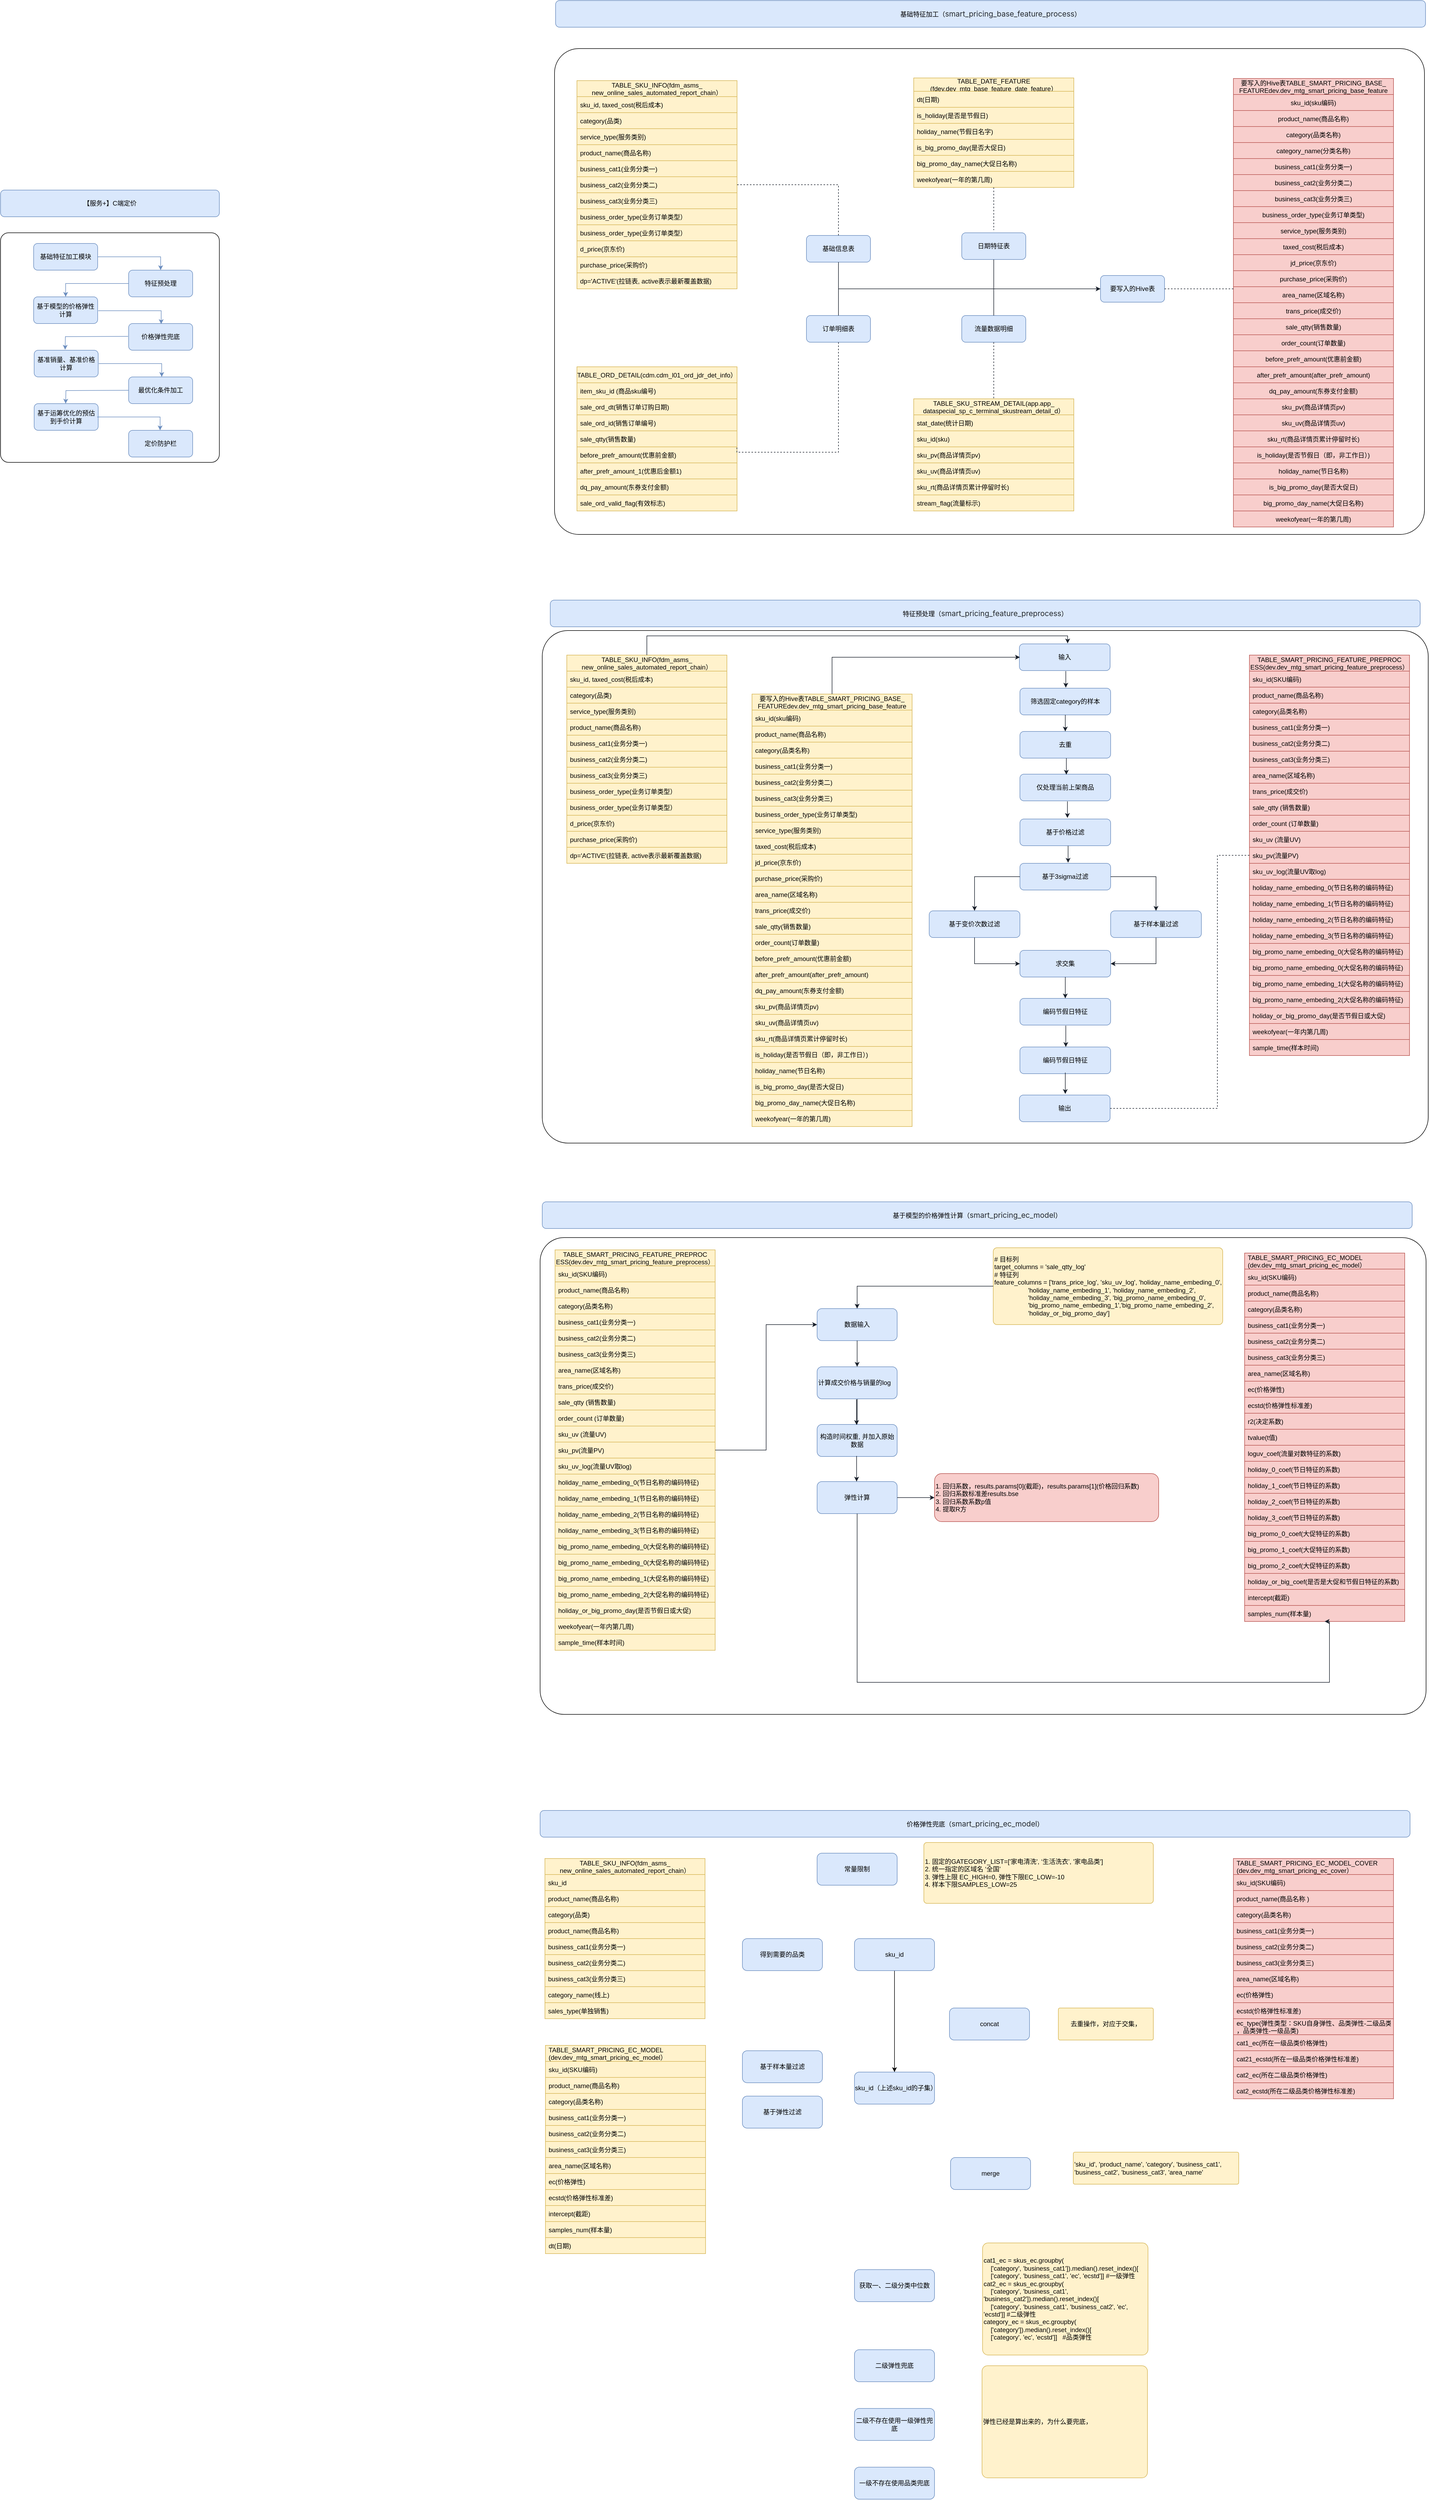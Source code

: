 <mxfile version="20.2.2" type="github">
  <diagram id="rA9bU17HEviZACzT6Bla" name="第 1 页">
    <mxGraphModel dx="1128" dy="2059" grid="1" gridSize="10" guides="1" tooltips="1" connect="1" arrows="1" fold="1" page="1" pageScale="1" pageWidth="827" pageHeight="1169" math="0" shadow="0">
      <root>
        <mxCell id="0" />
        <mxCell id="1" parent="0" />
        <mxCell id="k1O9Revn7S_Qjva8WgIn-345" value="" style="rounded=1;whiteSpace=wrap;html=1;arcSize=5;" parent="1" vertex="1">
          <mxGeometry x="1061" y="2037" width="1660" height="893" as="geometry" />
        </mxCell>
        <mxCell id="k1O9Revn7S_Qjva8WgIn-239" value="" style="rounded=1;whiteSpace=wrap;html=1;arcSize=5;" parent="1" vertex="1">
          <mxGeometry x="1065" y="900" width="1660" height="960" as="geometry" />
        </mxCell>
        <mxCell id="k1O9Revn7S_Qjva8WgIn-129" value="" style="rounded=1;whiteSpace=wrap;html=1;arcSize=5;" parent="1" vertex="1">
          <mxGeometry x="1088" y="-190" width="1630" height="910" as="geometry" />
        </mxCell>
        <mxCell id="YSsGzf-YjxrV3LL6Vg0g-29" value="" style="rounded=1;whiteSpace=wrap;html=1;enumerate=0;portConstraintRotation=1;fillStyle=auto;absoluteArcSize=1;arcSize=30;imageWidth=24;" parent="1" vertex="1">
          <mxGeometry x="50" y="155" width="410" height="430" as="geometry" />
        </mxCell>
        <mxCell id="YSsGzf-YjxrV3LL6Vg0g-1" value="基础特征加工模块" style="rounded=1;whiteSpace=wrap;html=1;fillColor=#dae8fc;strokeColor=#6c8ebf;" parent="1" vertex="1">
          <mxGeometry x="112" y="175" width="120" height="50" as="geometry" />
        </mxCell>
        <mxCell id="YSsGzf-YjxrV3LL6Vg0g-2" value="特征预处理" style="rounded=1;whiteSpace=wrap;html=1;fillColor=#dae8fc;strokeColor=#6c8ebf;" parent="1" vertex="1">
          <mxGeometry x="290" y="225" width="120" height="50" as="geometry" />
        </mxCell>
        <mxCell id="YSsGzf-YjxrV3LL6Vg0g-3" value="基于模型的价格弹性计算" style="rounded=1;whiteSpace=wrap;html=1;fillColor=#dae8fc;strokeColor=#6c8ebf;" parent="1" vertex="1">
          <mxGeometry x="112" y="275" width="120" height="50" as="geometry" />
        </mxCell>
        <mxCell id="YSsGzf-YjxrV3LL6Vg0g-4" value="价格弹性兜底" style="rounded=1;whiteSpace=wrap;html=1;fillColor=#dae8fc;strokeColor=#6c8ebf;" parent="1" vertex="1">
          <mxGeometry x="290" y="325" width="120" height="50" as="geometry" />
        </mxCell>
        <mxCell id="YSsGzf-YjxrV3LL6Vg0g-5" value="基准销量、基准价格计算" style="rounded=1;whiteSpace=wrap;html=1;fillColor=#dae8fc;strokeColor=#6c8ebf;" parent="1" vertex="1">
          <mxGeometry x="113" y="375" width="120" height="50" as="geometry" />
        </mxCell>
        <mxCell id="YSsGzf-YjxrV3LL6Vg0g-6" value="最优化条件加工" style="rounded=1;whiteSpace=wrap;html=1;fillColor=#dae8fc;strokeColor=#6c8ebf;" parent="1" vertex="1">
          <mxGeometry x="290" y="425" width="120" height="50" as="geometry" />
        </mxCell>
        <mxCell id="YSsGzf-YjxrV3LL6Vg0g-7" value="基于运筹优化的预估到手价计算" style="rounded=1;whiteSpace=wrap;html=1;fillColor=#dae8fc;strokeColor=#6c8ebf;" parent="1" vertex="1">
          <mxGeometry x="113" y="475" width="120" height="50" as="geometry" />
        </mxCell>
        <mxCell id="YSsGzf-YjxrV3LL6Vg0g-8" value="定价防护栏" style="rounded=1;whiteSpace=wrap;html=1;fillColor=#dae8fc;strokeColor=#6c8ebf;" parent="1" vertex="1">
          <mxGeometry x="290" y="525" width="120" height="50" as="geometry" />
        </mxCell>
        <mxCell id="YSsGzf-YjxrV3LL6Vg0g-9" value="【服务+】C端定价" style="rounded=1;whiteSpace=wrap;html=1;fillColor=#dae8fc;strokeColor=#6c8ebf;" parent="1" vertex="1">
          <mxGeometry x="50" y="75" width="410" height="50" as="geometry" />
        </mxCell>
        <mxCell id="YSsGzf-YjxrV3LL6Vg0g-17" value="" style="endArrow=classic;html=1;rounded=0;exitX=1;exitY=0.5;exitDx=0;exitDy=0;edgeStyle=orthogonalEdgeStyle;entryX=0.5;entryY=0;entryDx=0;entryDy=0;strokeColor=#6c8ebf;fillColor=#dae8fc;" parent="1" source="YSsGzf-YjxrV3LL6Vg0g-1" target="YSsGzf-YjxrV3LL6Vg0g-2" edge="1">
          <mxGeometry width="50" height="50" relative="1" as="geometry">
            <mxPoint x="233.0" y="65.0" as="sourcePoint" />
            <mxPoint x="350" y="215" as="targetPoint" />
            <Array as="points">
              <mxPoint x="350" y="200" />
            </Array>
          </mxGeometry>
        </mxCell>
        <mxCell id="YSsGzf-YjxrV3LL6Vg0g-18" value="" style="endArrow=classic;html=1;rounded=0;exitX=1;exitY=0.5;exitDx=0;exitDy=0;edgeStyle=orthogonalEdgeStyle;entryX=0.5;entryY=0;entryDx=0;entryDy=0;strokeColor=#6c8ebf;fillColor=#dae8fc;" parent="1" edge="1">
          <mxGeometry width="50" height="50" relative="1" as="geometry">
            <mxPoint x="234.0" y="400" as="sourcePoint" />
            <mxPoint x="352" y="425" as="targetPoint" />
            <Array as="points">
              <mxPoint x="352" y="400" />
            </Array>
          </mxGeometry>
        </mxCell>
        <mxCell id="YSsGzf-YjxrV3LL6Vg0g-19" value="" style="endArrow=classic;html=1;rounded=0;exitX=1;exitY=0.5;exitDx=0;exitDy=0;edgeStyle=orthogonalEdgeStyle;entryX=0.5;entryY=0;entryDx=0;entryDy=0;strokeColor=#6c8ebf;fillColor=#dae8fc;" parent="1" edge="1">
          <mxGeometry width="50" height="50" relative="1" as="geometry">
            <mxPoint x="233.0" y="301" as="sourcePoint" />
            <mxPoint x="351" y="326" as="targetPoint" />
            <Array as="points">
              <mxPoint x="351" y="301" />
            </Array>
          </mxGeometry>
        </mxCell>
        <mxCell id="YSsGzf-YjxrV3LL6Vg0g-21" value="" style="endArrow=classic;html=1;rounded=0;entryX=0.5;entryY=0;entryDx=0;entryDy=0;exitX=0;exitY=0.5;exitDx=0;exitDy=0;edgeStyle=orthogonalEdgeStyle;strokeColor=#6c8ebf;fillColor=#dae8fc;" parent="1" source="YSsGzf-YjxrV3LL6Vg0g-2" target="YSsGzf-YjxrV3LL6Vg0g-3" edge="1">
          <mxGeometry width="50" height="50" relative="1" as="geometry">
            <mxPoint y="310" as="sourcePoint" />
            <mxPoint x="122.0" y="310" as="targetPoint" />
          </mxGeometry>
        </mxCell>
        <mxCell id="YSsGzf-YjxrV3LL6Vg0g-22" value="" style="endArrow=classic;html=1;rounded=0;entryX=0.5;entryY=0;entryDx=0;entryDy=0;exitX=0;exitY=0.5;exitDx=0;exitDy=0;edgeStyle=orthogonalEdgeStyle;strokeColor=#6c8ebf;fillColor=#dae8fc;" parent="1" edge="1">
          <mxGeometry width="50" height="50" relative="1" as="geometry">
            <mxPoint x="289" y="349" as="sourcePoint" />
            <mxPoint x="171.0" y="374" as="targetPoint" />
          </mxGeometry>
        </mxCell>
        <mxCell id="YSsGzf-YjxrV3LL6Vg0g-23" value="" style="endArrow=classic;html=1;rounded=0;entryX=0.5;entryY=0;entryDx=0;entryDy=0;exitX=0;exitY=0.5;exitDx=0;exitDy=0;edgeStyle=orthogonalEdgeStyle;strokeColor=#6c8ebf;fillColor=#dae8fc;" parent="1" edge="1">
          <mxGeometry width="50" height="50" relative="1" as="geometry">
            <mxPoint x="290" y="450" as="sourcePoint" />
            <mxPoint x="172.0" y="475" as="targetPoint" />
          </mxGeometry>
        </mxCell>
        <mxCell id="YSsGzf-YjxrV3LL6Vg0g-25" value="" style="endArrow=classic;html=1;rounded=0;exitX=1;exitY=0.5;exitDx=0;exitDy=0;edgeStyle=orthogonalEdgeStyle;entryX=0.5;entryY=0;entryDx=0;entryDy=0;strokeColor=#6c8ebf;fillColor=#dae8fc;" parent="1" edge="1">
          <mxGeometry width="50" height="50" relative="1" as="geometry">
            <mxPoint x="231" y="500" as="sourcePoint" />
            <mxPoint x="349" y="525" as="targetPoint" />
            <Array as="points">
              <mxPoint x="349" y="500" />
            </Array>
          </mxGeometry>
        </mxCell>
        <mxCell id="k1O9Revn7S_Qjva8WgIn-3" value="订单明细表" style="rounded=1;whiteSpace=wrap;html=1;fillColor=#dae8fc;strokeColor=#6c8ebf;" parent="1" vertex="1">
          <mxGeometry x="1560" y="310" width="120" height="50" as="geometry" />
        </mxCell>
        <mxCell id="k1O9Revn7S_Qjva8WgIn-5" value="基础信息表" style="rounded=1;whiteSpace=wrap;html=1;fillColor=#dae8fc;strokeColor=#6c8ebf;" parent="1" vertex="1">
          <mxGeometry x="1560" y="160" width="120" height="50" as="geometry" />
        </mxCell>
        <mxCell id="k1O9Revn7S_Qjva8WgIn-6" value="日期特征表" style="rounded=1;whiteSpace=wrap;html=1;fillColor=#dae8fc;strokeColor=#6c8ebf;" parent="1" vertex="1">
          <mxGeometry x="1851" y="155" width="120" height="50" as="geometry" />
        </mxCell>
        <mxCell id="k1O9Revn7S_Qjva8WgIn-10" value="TABLE_SKU_INFO(fdm_asms_&#xa;new_online_sales_automated_report_chain）" style="swimlane;fontStyle=0;childLayout=stackLayout;horizontal=1;startSize=30;horizontalStack=0;resizeParent=1;resizeParentMax=0;resizeLast=0;collapsible=1;marginBottom=0;fillColor=#fff2cc;strokeColor=#d6b656;" parent="1" vertex="1">
          <mxGeometry x="1130" y="-130" width="300" height="390" as="geometry">
            <mxRectangle x="1260" y="400" width="330" height="30" as="alternateBounds" />
          </mxGeometry>
        </mxCell>
        <mxCell id="k1O9Revn7S_Qjva8WgIn-11" value="sku_id, taxed_cost(税后成本)" style="text;strokeColor=#d6b656;fillColor=#fff2cc;align=left;verticalAlign=middle;spacingLeft=4;spacingRight=4;overflow=hidden;points=[[0,0.5],[1,0.5]];portConstraint=eastwest;rotatable=0;" parent="k1O9Revn7S_Qjva8WgIn-10" vertex="1">
          <mxGeometry y="30" width="300" height="30" as="geometry" />
        </mxCell>
        <mxCell id="k1O9Revn7S_Qjva8WgIn-12" value="category(品类)" style="text;strokeColor=#d6b656;fillColor=#fff2cc;align=left;verticalAlign=middle;spacingLeft=4;spacingRight=4;overflow=hidden;points=[[0,0.5],[1,0.5]];portConstraint=eastwest;rotatable=0;" parent="k1O9Revn7S_Qjva8WgIn-10" vertex="1">
          <mxGeometry y="60" width="300" height="30" as="geometry" />
        </mxCell>
        <mxCell id="k1O9Revn7S_Qjva8WgIn-13" value="service_type(服务类别)" style="text;strokeColor=#d6b656;fillColor=#fff2cc;align=left;verticalAlign=middle;spacingLeft=4;spacingRight=4;overflow=hidden;points=[[0,0.5],[1,0.5]];portConstraint=eastwest;rotatable=0;" parent="k1O9Revn7S_Qjva8WgIn-10" vertex="1">
          <mxGeometry y="90" width="300" height="30" as="geometry" />
        </mxCell>
        <mxCell id="k1O9Revn7S_Qjva8WgIn-20" value="product_name(商品名称)" style="text;strokeColor=#d6b656;fillColor=#fff2cc;align=left;verticalAlign=middle;spacingLeft=4;spacingRight=4;overflow=hidden;points=[[0,0.5],[1,0.5]];portConstraint=eastwest;rotatable=0;" parent="k1O9Revn7S_Qjva8WgIn-10" vertex="1">
          <mxGeometry y="120" width="300" height="30" as="geometry" />
        </mxCell>
        <mxCell id="k1O9Revn7S_Qjva8WgIn-21" value="business_cat1(业务分类一)" style="text;strokeColor=#d6b656;fillColor=#fff2cc;align=left;verticalAlign=middle;spacingLeft=4;spacingRight=4;overflow=hidden;points=[[0,0.5],[1,0.5]];portConstraint=eastwest;rotatable=0;" parent="k1O9Revn7S_Qjva8WgIn-10" vertex="1">
          <mxGeometry y="150" width="300" height="30" as="geometry" />
        </mxCell>
        <mxCell id="k1O9Revn7S_Qjva8WgIn-22" value="business_cat2(业务分类二)" style="text;strokeColor=#d6b656;fillColor=#fff2cc;align=left;verticalAlign=middle;spacingLeft=4;spacingRight=4;overflow=hidden;points=[[0,0.5],[1,0.5]];portConstraint=eastwest;rotatable=0;" parent="k1O9Revn7S_Qjva8WgIn-10" vertex="1">
          <mxGeometry y="180" width="300" height="30" as="geometry" />
        </mxCell>
        <mxCell id="k1O9Revn7S_Qjva8WgIn-23" value="business_cat3(业务分类三)" style="text;strokeColor=#d6b656;fillColor=#fff2cc;align=left;verticalAlign=middle;spacingLeft=4;spacingRight=4;overflow=hidden;points=[[0,0.5],[1,0.5]];portConstraint=eastwest;rotatable=0;" parent="k1O9Revn7S_Qjva8WgIn-10" vertex="1">
          <mxGeometry y="210" width="300" height="30" as="geometry" />
        </mxCell>
        <mxCell id="k1O9Revn7S_Qjva8WgIn-24" value="business_order_type(业务订单类型）" style="text;strokeColor=#d6b656;fillColor=#fff2cc;align=left;verticalAlign=middle;spacingLeft=4;spacingRight=4;overflow=hidden;points=[[0,0.5],[1,0.5]];portConstraint=eastwest;rotatable=0;" parent="k1O9Revn7S_Qjva8WgIn-10" vertex="1">
          <mxGeometry y="240" width="300" height="30" as="geometry" />
        </mxCell>
        <mxCell id="k1O9Revn7S_Qjva8WgIn-25" value="business_order_type(业务订单类型）" style="text;strokeColor=#d6b656;fillColor=#fff2cc;align=left;verticalAlign=middle;spacingLeft=4;spacingRight=4;overflow=hidden;points=[[0,0.5],[1,0.5]];portConstraint=eastwest;rotatable=0;" parent="k1O9Revn7S_Qjva8WgIn-10" vertex="1">
          <mxGeometry y="270" width="300" height="30" as="geometry" />
        </mxCell>
        <mxCell id="k1O9Revn7S_Qjva8WgIn-26" value="d_price(京东价)" style="text;strokeColor=#d6b656;fillColor=#fff2cc;align=left;verticalAlign=middle;spacingLeft=4;spacingRight=4;overflow=hidden;points=[[0,0.5],[1,0.5]];portConstraint=eastwest;rotatable=0;" parent="k1O9Revn7S_Qjva8WgIn-10" vertex="1">
          <mxGeometry y="300" width="300" height="30" as="geometry" />
        </mxCell>
        <mxCell id="k1O9Revn7S_Qjva8WgIn-27" value="purchase_price(采购价)" style="text;strokeColor=#d6b656;fillColor=#fff2cc;align=left;verticalAlign=middle;spacingLeft=4;spacingRight=4;overflow=hidden;points=[[0,0.5],[1,0.5]];portConstraint=eastwest;rotatable=0;" parent="k1O9Revn7S_Qjva8WgIn-10" vertex="1">
          <mxGeometry y="330" width="300" height="30" as="geometry" />
        </mxCell>
        <mxCell id="k1O9Revn7S_Qjva8WgIn-28" value="dp=&#39;ACTIVE&#39;(拉链表, active表示最新覆盖数据)" style="text;strokeColor=#d6b656;fillColor=#fff2cc;align=left;verticalAlign=middle;spacingLeft=4;spacingRight=4;overflow=hidden;points=[[0,0.5],[1,0.5]];portConstraint=eastwest;rotatable=0;" parent="k1O9Revn7S_Qjva8WgIn-10" vertex="1">
          <mxGeometry y="360" width="300" height="30" as="geometry" />
        </mxCell>
        <mxCell id="k1O9Revn7S_Qjva8WgIn-29" value="TABLE_ORD_DETAIL(cdm.cdm_l01_ord_jdr_det_info）" style="swimlane;fontStyle=0;childLayout=stackLayout;horizontal=1;startSize=30;horizontalStack=0;resizeParent=1;resizeParentMax=0;resizeLast=0;collapsible=1;marginBottom=0;fillColor=#fff2cc;strokeColor=#d6b656;" parent="1" vertex="1">
          <mxGeometry x="1130" y="406" width="300" height="270" as="geometry">
            <mxRectangle x="1130" y="280" width="330" height="30" as="alternateBounds" />
          </mxGeometry>
        </mxCell>
        <mxCell id="k1O9Revn7S_Qjva8WgIn-40" value="item_sku_id (商品sku编号)" style="text;strokeColor=#d6b656;fillColor=#fff2cc;align=left;verticalAlign=middle;spacingLeft=4;spacingRight=4;overflow=hidden;points=[[0,0.5],[1,0.5]];portConstraint=eastwest;rotatable=0;" parent="k1O9Revn7S_Qjva8WgIn-29" vertex="1">
          <mxGeometry y="30" width="300" height="30" as="geometry" />
        </mxCell>
        <mxCell id="k1O9Revn7S_Qjva8WgIn-49" value="sale_ord_dt(销售订单订购日期)" style="text;strokeColor=#d6b656;fillColor=#fff2cc;align=left;verticalAlign=middle;spacingLeft=4;spacingRight=4;overflow=hidden;points=[[0,0.5],[1,0.5]];portConstraint=eastwest;rotatable=0;" parent="k1O9Revn7S_Qjva8WgIn-29" vertex="1">
          <mxGeometry y="60" width="300" height="30" as="geometry" />
        </mxCell>
        <mxCell id="k1O9Revn7S_Qjva8WgIn-42" value="sale_ord_id(销售订单编号)" style="text;strokeColor=#d6b656;fillColor=#fff2cc;align=left;verticalAlign=middle;spacingLeft=4;spacingRight=4;overflow=hidden;points=[[0,0.5],[1,0.5]];portConstraint=eastwest;rotatable=0;" parent="k1O9Revn7S_Qjva8WgIn-29" vertex="1">
          <mxGeometry y="90" width="300" height="30" as="geometry" />
        </mxCell>
        <mxCell id="k1O9Revn7S_Qjva8WgIn-43" value="sale_qtty(销售数量)" style="text;strokeColor=#d6b656;fillColor=#fff2cc;align=left;verticalAlign=middle;spacingLeft=4;spacingRight=4;overflow=hidden;points=[[0,0.5],[1,0.5]];portConstraint=eastwest;rotatable=0;" parent="k1O9Revn7S_Qjva8WgIn-29" vertex="1">
          <mxGeometry y="120" width="300" height="30" as="geometry" />
        </mxCell>
        <mxCell id="k1O9Revn7S_Qjva8WgIn-44" value="before_prefr_amount(优惠前金额)" style="text;strokeColor=#d6b656;fillColor=#fff2cc;align=left;verticalAlign=middle;spacingLeft=4;spacingRight=4;overflow=hidden;points=[[0,0.5],[1,0.5]];portConstraint=eastwest;rotatable=0;" parent="k1O9Revn7S_Qjva8WgIn-29" vertex="1">
          <mxGeometry y="150" width="300" height="30" as="geometry" />
        </mxCell>
        <mxCell id="k1O9Revn7S_Qjva8WgIn-45" value="after_prefr_amount_1(优惠后金额1)" style="text;strokeColor=#d6b656;fillColor=#fff2cc;align=left;verticalAlign=middle;spacingLeft=4;spacingRight=4;overflow=hidden;points=[[0,0.5],[1,0.5]];portConstraint=eastwest;rotatable=0;" parent="k1O9Revn7S_Qjva8WgIn-29" vertex="1">
          <mxGeometry y="180" width="300" height="30" as="geometry" />
        </mxCell>
        <mxCell id="k1O9Revn7S_Qjva8WgIn-46" value="dq_pay_amount(东券支付金额)" style="text;strokeColor=#d6b656;fillColor=#fff2cc;align=left;verticalAlign=middle;spacingLeft=4;spacingRight=4;overflow=hidden;points=[[0,0.5],[1,0.5]];portConstraint=eastwest;rotatable=0;" parent="k1O9Revn7S_Qjva8WgIn-29" vertex="1">
          <mxGeometry y="210" width="300" height="30" as="geometry" />
        </mxCell>
        <mxCell id="k1O9Revn7S_Qjva8WgIn-48" value="sale_ord_valid_flag(有效标志)" style="text;strokeColor=#d6b656;fillColor=#fff2cc;align=left;verticalAlign=middle;spacingLeft=4;spacingRight=4;overflow=hidden;points=[[0,0.5],[1,0.5]];portConstraint=eastwest;rotatable=0;" parent="k1O9Revn7S_Qjva8WgIn-29" vertex="1">
          <mxGeometry y="240" width="300" height="30" as="geometry" />
        </mxCell>
        <mxCell id="k1O9Revn7S_Qjva8WgIn-50" value="TABLE_DATE_FEATURE&#xa;(fdev.dev_mtg_base_feature_date_feature）" style="swimlane;fontStyle=0;childLayout=stackLayout;horizontal=1;startSize=25;horizontalStack=0;resizeParent=1;resizeParentMax=0;resizeLast=0;collapsible=1;marginBottom=0;fillColor=#fff2cc;strokeColor=#d6b656;" parent="1" vertex="1">
          <mxGeometry x="1761" y="-135" width="300" height="205" as="geometry">
            <mxRectangle x="1260" y="400" width="330" height="30" as="alternateBounds" />
          </mxGeometry>
        </mxCell>
        <mxCell id="k1O9Revn7S_Qjva8WgIn-51" value="dt(日期)" style="text;strokeColor=#d6b656;fillColor=#fff2cc;align=left;verticalAlign=middle;spacingLeft=4;spacingRight=4;overflow=hidden;points=[[0,0.5],[1,0.5]];portConstraint=eastwest;rotatable=0;" parent="k1O9Revn7S_Qjva8WgIn-50" vertex="1">
          <mxGeometry y="25" width="300" height="30" as="geometry" />
        </mxCell>
        <mxCell id="k1O9Revn7S_Qjva8WgIn-63" value="is_holiday(是否是节假日)" style="text;strokeColor=#d6b656;fillColor=#fff2cc;align=left;verticalAlign=middle;spacingLeft=4;spacingRight=4;overflow=hidden;points=[[0,0.5],[1,0.5]];portConstraint=eastwest;rotatable=0;" parent="k1O9Revn7S_Qjva8WgIn-50" vertex="1">
          <mxGeometry y="55" width="300" height="30" as="geometry" />
        </mxCell>
        <mxCell id="k1O9Revn7S_Qjva8WgIn-64" value="holiday_name(节假日名字)" style="text;strokeColor=#d6b656;fillColor=#fff2cc;align=left;verticalAlign=middle;spacingLeft=4;spacingRight=4;overflow=hidden;points=[[0,0.5],[1,0.5]];portConstraint=eastwest;rotatable=0;" parent="k1O9Revn7S_Qjva8WgIn-50" vertex="1">
          <mxGeometry y="85" width="300" height="30" as="geometry" />
        </mxCell>
        <mxCell id="k1O9Revn7S_Qjva8WgIn-65" value="is_big_promo_day(是否大促日)" style="text;strokeColor=#d6b656;fillColor=#fff2cc;align=left;verticalAlign=middle;spacingLeft=4;spacingRight=4;overflow=hidden;points=[[0,0.5],[1,0.5]];portConstraint=eastwest;rotatable=0;" parent="k1O9Revn7S_Qjva8WgIn-50" vertex="1">
          <mxGeometry y="115" width="300" height="30" as="geometry" />
        </mxCell>
        <mxCell id="k1O9Revn7S_Qjva8WgIn-66" value="big_promo_day_name(大促日名称)" style="text;strokeColor=#d6b656;fillColor=#fff2cc;align=left;verticalAlign=middle;spacingLeft=4;spacingRight=4;overflow=hidden;points=[[0,0.5],[1,0.5]];portConstraint=eastwest;rotatable=0;" parent="k1O9Revn7S_Qjva8WgIn-50" vertex="1">
          <mxGeometry y="145" width="300" height="30" as="geometry" />
        </mxCell>
        <mxCell id="k1O9Revn7S_Qjva8WgIn-67" value="weekofyear(一年的第几周)" style="text;strokeColor=#d6b656;fillColor=#fff2cc;align=left;verticalAlign=middle;spacingLeft=4;spacingRight=4;overflow=hidden;points=[[0,0.5],[1,0.5]];portConstraint=eastwest;rotatable=0;" parent="k1O9Revn7S_Qjva8WgIn-50" vertex="1">
          <mxGeometry y="175" width="300" height="30" as="geometry" />
        </mxCell>
        <mxCell id="k1O9Revn7S_Qjva8WgIn-68" value="流量数据明细" style="rounded=1;whiteSpace=wrap;html=1;fillColor=#dae8fc;strokeColor=#6c8ebf;" parent="1" vertex="1">
          <mxGeometry x="1851" y="310" width="120" height="50" as="geometry" />
        </mxCell>
        <mxCell id="k1O9Revn7S_Qjva8WgIn-69" value="TABLE_SKU_STREAM_DETAIL(app.app_&#xa;dataspecial_sp_c_terminal_skustream_detail_d）" style="swimlane;fontStyle=0;childLayout=stackLayout;horizontal=1;startSize=30;horizontalStack=0;resizeParent=1;resizeParentMax=0;resizeLast=0;collapsible=1;marginBottom=0;fillColor=#fff2cc;strokeColor=#d6b656;" parent="1" vertex="1">
          <mxGeometry x="1761" y="466" width="300" height="210" as="geometry">
            <mxRectangle x="1260" y="400" width="330" height="30" as="alternateBounds" />
          </mxGeometry>
        </mxCell>
        <mxCell id="k1O9Revn7S_Qjva8WgIn-70" value="stat_date(统计日期)" style="text;strokeColor=#d6b656;fillColor=#fff2cc;align=left;verticalAlign=middle;spacingLeft=4;spacingRight=4;overflow=hidden;points=[[0,0.5],[1,0.5]];portConstraint=eastwest;rotatable=0;" parent="k1O9Revn7S_Qjva8WgIn-69" vertex="1">
          <mxGeometry y="30" width="300" height="30" as="geometry" />
        </mxCell>
        <mxCell id="k1O9Revn7S_Qjva8WgIn-76" value="sku_id(sku)" style="text;strokeColor=#d6b656;fillColor=#fff2cc;align=left;verticalAlign=middle;spacingLeft=4;spacingRight=4;overflow=hidden;points=[[0,0.5],[1,0.5]];portConstraint=eastwest;rotatable=0;" parent="k1O9Revn7S_Qjva8WgIn-69" vertex="1">
          <mxGeometry y="60" width="300" height="30" as="geometry" />
        </mxCell>
        <mxCell id="k1O9Revn7S_Qjva8WgIn-77" value="sku_pv(商品详情页pv)" style="text;strokeColor=#d6b656;fillColor=#fff2cc;align=left;verticalAlign=middle;spacingLeft=4;spacingRight=4;overflow=hidden;points=[[0,0.5],[1,0.5]];portConstraint=eastwest;rotatable=0;" parent="k1O9Revn7S_Qjva8WgIn-69" vertex="1">
          <mxGeometry y="90" width="300" height="30" as="geometry" />
        </mxCell>
        <mxCell id="k1O9Revn7S_Qjva8WgIn-78" value="sku_uv(商品详情页uv)" style="text;strokeColor=#d6b656;fillColor=#fff2cc;align=left;verticalAlign=middle;spacingLeft=4;spacingRight=4;overflow=hidden;points=[[0,0.5],[1,0.5]];portConstraint=eastwest;rotatable=0;" parent="k1O9Revn7S_Qjva8WgIn-69" vertex="1">
          <mxGeometry y="120" width="300" height="30" as="geometry" />
        </mxCell>
        <mxCell id="k1O9Revn7S_Qjva8WgIn-79" value="sku_rt(商品详情页累计停留时长)" style="text;strokeColor=#d6b656;fillColor=#fff2cc;align=left;verticalAlign=middle;spacingLeft=4;spacingRight=4;overflow=hidden;points=[[0,0.5],[1,0.5]];portConstraint=eastwest;rotatable=0;" parent="k1O9Revn7S_Qjva8WgIn-69" vertex="1">
          <mxGeometry y="150" width="300" height="30" as="geometry" />
        </mxCell>
        <mxCell id="k1O9Revn7S_Qjva8WgIn-80" value="stream_flag(流量标示)" style="text;strokeColor=#d6b656;fillColor=#fff2cc;align=left;verticalAlign=middle;spacingLeft=4;spacingRight=4;overflow=hidden;points=[[0,0.5],[1,0.5]];portConstraint=eastwest;rotatable=0;" parent="k1O9Revn7S_Qjva8WgIn-69" vertex="1">
          <mxGeometry y="180" width="300" height="30" as="geometry" />
        </mxCell>
        <mxCell id="k1O9Revn7S_Qjva8WgIn-81" value="要写入的Hive表TABLE_SMART_PRICING_BASE_&#xa;FEATUREdev.dev_mtg_smart_pricing_base_feature" style="swimlane;fontStyle=0;childLayout=stackLayout;horizontal=1;startSize=30;horizontalStack=0;resizeParent=1;resizeParentMax=0;resizeLast=0;collapsible=1;marginBottom=0;fillColor=#f8cecc;strokeColor=#b85450;" parent="1" vertex="1">
          <mxGeometry x="2360" y="-134" width="300" height="840" as="geometry">
            <mxRectangle x="1260" y="400" width="330" height="30" as="alternateBounds" />
          </mxGeometry>
        </mxCell>
        <mxCell id="k1O9Revn7S_Qjva8WgIn-86" value="sku_id(sku编码)" style="text;strokeColor=#b85450;fillColor=#f8cecc;align=center;verticalAlign=middle;spacingLeft=4;spacingRight=4;overflow=hidden;points=[[0,0.5],[1,0.5]];portConstraint=eastwest;rotatable=0;fontStyle=0;startSize=30;" parent="k1O9Revn7S_Qjva8WgIn-81" vertex="1">
          <mxGeometry y="30" width="300" height="30" as="geometry" />
        </mxCell>
        <mxCell id="k1O9Revn7S_Qjva8WgIn-89" value="product_name(商品名称)" style="text;strokeColor=#b85450;fillColor=#f8cecc;align=center;verticalAlign=middle;spacingLeft=4;spacingRight=4;overflow=hidden;points=[[0,0.5],[1,0.5]];portConstraint=eastwest;rotatable=0;fontStyle=0;startSize=30;" parent="k1O9Revn7S_Qjva8WgIn-81" vertex="1">
          <mxGeometry y="60" width="300" height="30" as="geometry" />
        </mxCell>
        <mxCell id="k1O9Revn7S_Qjva8WgIn-93" value="category(品类名称)" style="text;strokeColor=#b85450;fillColor=#f8cecc;align=center;verticalAlign=middle;spacingLeft=4;spacingRight=4;overflow=hidden;points=[[0,0.5],[1,0.5]];portConstraint=eastwest;rotatable=0;fontStyle=0;startSize=30;" parent="k1O9Revn7S_Qjva8WgIn-81" vertex="1">
          <mxGeometry y="90" width="300" height="30" as="geometry" />
        </mxCell>
        <mxCell id="k1O9Revn7S_Qjva8WgIn-218" value="category_name(分类名称)" style="text;strokeColor=#b85450;fillColor=#f8cecc;align=center;verticalAlign=middle;spacingLeft=4;spacingRight=4;overflow=hidden;points=[[0,0.5],[1,0.5]];portConstraint=eastwest;rotatable=0;fontStyle=0;startSize=30;" parent="k1O9Revn7S_Qjva8WgIn-81" vertex="1">
          <mxGeometry y="120" width="300" height="30" as="geometry" />
        </mxCell>
        <mxCell id="k1O9Revn7S_Qjva8WgIn-94" value="business_cat1(业务分类一)" style="text;strokeColor=#b85450;fillColor=#f8cecc;align=center;verticalAlign=middle;spacingLeft=4;spacingRight=4;overflow=hidden;points=[[0,0.5],[1,0.5]];portConstraint=eastwest;rotatable=0;fontStyle=0;startSize=30;" parent="k1O9Revn7S_Qjva8WgIn-81" vertex="1">
          <mxGeometry y="150" width="300" height="30" as="geometry" />
        </mxCell>
        <mxCell id="k1O9Revn7S_Qjva8WgIn-95" value="business_cat2(业务分类二)" style="text;strokeColor=#b85450;fillColor=#f8cecc;align=center;verticalAlign=middle;spacingLeft=4;spacingRight=4;overflow=hidden;points=[[0,0.5],[1,0.5]];portConstraint=eastwest;rotatable=0;fontStyle=0;startSize=30;" parent="k1O9Revn7S_Qjva8WgIn-81" vertex="1">
          <mxGeometry y="180" width="300" height="30" as="geometry" />
        </mxCell>
        <mxCell id="k1O9Revn7S_Qjva8WgIn-96" value="business_cat3(业务分类三)" style="text;strokeColor=#b85450;fillColor=#f8cecc;align=center;verticalAlign=middle;spacingLeft=4;spacingRight=4;overflow=hidden;points=[[0,0.5],[1,0.5]];portConstraint=eastwest;rotatable=0;fontStyle=0;startSize=30;" parent="k1O9Revn7S_Qjva8WgIn-81" vertex="1">
          <mxGeometry y="210" width="300" height="30" as="geometry" />
        </mxCell>
        <mxCell id="k1O9Revn7S_Qjva8WgIn-97" value="business_order_type(业务订单类型)" style="text;strokeColor=#b85450;fillColor=#f8cecc;align=center;verticalAlign=middle;spacingLeft=4;spacingRight=4;overflow=hidden;points=[[0,0.5],[1,0.5]];portConstraint=eastwest;rotatable=0;fontStyle=0;startSize=30;" parent="k1O9Revn7S_Qjva8WgIn-81" vertex="1">
          <mxGeometry y="240" width="300" height="30" as="geometry" />
        </mxCell>
        <mxCell id="k1O9Revn7S_Qjva8WgIn-98" value="service_type(服务类别)" style="text;strokeColor=#b85450;fillColor=#f8cecc;align=center;verticalAlign=middle;spacingLeft=4;spacingRight=4;overflow=hidden;points=[[0,0.5],[1,0.5]];portConstraint=eastwest;rotatable=0;fontStyle=0;startSize=30;" parent="k1O9Revn7S_Qjva8WgIn-81" vertex="1">
          <mxGeometry y="270" width="300" height="30" as="geometry" />
        </mxCell>
        <mxCell id="k1O9Revn7S_Qjva8WgIn-99" value="taxed_cost(税后成本)" style="text;strokeColor=#b85450;fillColor=#f8cecc;align=center;verticalAlign=middle;spacingLeft=4;spacingRight=4;overflow=hidden;points=[[0,0.5],[1,0.5]];portConstraint=eastwest;rotatable=0;fontStyle=0;startSize=30;" parent="k1O9Revn7S_Qjva8WgIn-81" vertex="1">
          <mxGeometry y="300" width="300" height="30" as="geometry" />
        </mxCell>
        <mxCell id="k1O9Revn7S_Qjva8WgIn-100" value="jd_price(京东价)" style="text;strokeColor=#b85450;fillColor=#f8cecc;align=center;verticalAlign=middle;spacingLeft=4;spacingRight=4;overflow=hidden;points=[[0,0.5],[1,0.5]];portConstraint=eastwest;rotatable=0;fontStyle=0;startSize=30;" parent="k1O9Revn7S_Qjva8WgIn-81" vertex="1">
          <mxGeometry y="330" width="300" height="30" as="geometry" />
        </mxCell>
        <mxCell id="k1O9Revn7S_Qjva8WgIn-101" value="purchase_price(采购价)" style="text;strokeColor=#b85450;fillColor=#f8cecc;align=center;verticalAlign=middle;spacingLeft=4;spacingRight=4;overflow=hidden;points=[[0,0.5],[1,0.5]];portConstraint=eastwest;rotatable=0;fontStyle=0;startSize=30;" parent="k1O9Revn7S_Qjva8WgIn-81" vertex="1">
          <mxGeometry y="360" width="300" height="30" as="geometry" />
        </mxCell>
        <mxCell id="k1O9Revn7S_Qjva8WgIn-102" value="area_name(区域名称)" style="text;strokeColor=#b85450;fillColor=#f8cecc;align=center;verticalAlign=middle;spacingLeft=4;spacingRight=4;overflow=hidden;points=[[0,0.5],[1,0.5]];portConstraint=eastwest;rotatable=0;fontStyle=0;startSize=30;" parent="k1O9Revn7S_Qjva8WgIn-81" vertex="1">
          <mxGeometry y="390" width="300" height="30" as="geometry" />
        </mxCell>
        <mxCell id="k1O9Revn7S_Qjva8WgIn-103" value="trans_price(成交价)" style="text;strokeColor=#b85450;fillColor=#f8cecc;align=center;verticalAlign=middle;spacingLeft=4;spacingRight=4;overflow=hidden;points=[[0,0.5],[1,0.5]];portConstraint=eastwest;rotatable=0;fontStyle=0;startSize=30;" parent="k1O9Revn7S_Qjva8WgIn-81" vertex="1">
          <mxGeometry y="420" width="300" height="30" as="geometry" />
        </mxCell>
        <mxCell id="k1O9Revn7S_Qjva8WgIn-104" value="sale_qtty(销售数量)" style="text;strokeColor=#b85450;fillColor=#f8cecc;align=center;verticalAlign=middle;spacingLeft=4;spacingRight=4;overflow=hidden;points=[[0,0.5],[1,0.5]];portConstraint=eastwest;rotatable=0;fontStyle=0;startSize=30;" parent="k1O9Revn7S_Qjva8WgIn-81" vertex="1">
          <mxGeometry y="450" width="300" height="30" as="geometry" />
        </mxCell>
        <mxCell id="k1O9Revn7S_Qjva8WgIn-105" value="order_count(订单数量)" style="text;strokeColor=#b85450;fillColor=#f8cecc;align=center;verticalAlign=middle;spacingLeft=4;spacingRight=4;overflow=hidden;points=[[0,0.5],[1,0.5]];portConstraint=eastwest;rotatable=0;fontStyle=0;startSize=30;" parent="k1O9Revn7S_Qjva8WgIn-81" vertex="1">
          <mxGeometry y="480" width="300" height="30" as="geometry" />
        </mxCell>
        <mxCell id="k1O9Revn7S_Qjva8WgIn-106" value="before_prefr_amount(优惠前金额)" style="text;strokeColor=#b85450;fillColor=#f8cecc;align=center;verticalAlign=middle;spacingLeft=4;spacingRight=4;overflow=hidden;points=[[0,0.5],[1,0.5]];portConstraint=eastwest;rotatable=0;fontStyle=0;startSize=30;" parent="k1O9Revn7S_Qjva8WgIn-81" vertex="1">
          <mxGeometry y="510" width="300" height="30" as="geometry" />
        </mxCell>
        <mxCell id="k1O9Revn7S_Qjva8WgIn-107" value="after_prefr_amount(after_prefr_amount)" style="text;strokeColor=#b85450;fillColor=#f8cecc;align=center;verticalAlign=middle;spacingLeft=4;spacingRight=4;overflow=hidden;points=[[0,0.5],[1,0.5]];portConstraint=eastwest;rotatable=0;fontStyle=0;startSize=30;" parent="k1O9Revn7S_Qjva8WgIn-81" vertex="1">
          <mxGeometry y="540" width="300" height="30" as="geometry" />
        </mxCell>
        <mxCell id="k1O9Revn7S_Qjva8WgIn-108" value="dq_pay_amount(东券支付金额)" style="text;strokeColor=#b85450;fillColor=#f8cecc;align=center;verticalAlign=middle;spacingLeft=4;spacingRight=4;overflow=hidden;points=[[0,0.5],[1,0.5]];portConstraint=eastwest;rotatable=0;fontStyle=0;startSize=30;" parent="k1O9Revn7S_Qjva8WgIn-81" vertex="1">
          <mxGeometry y="570" width="300" height="30" as="geometry" />
        </mxCell>
        <mxCell id="k1O9Revn7S_Qjva8WgIn-109" value="sku_pv(商品详情页pv)" style="text;strokeColor=#b85450;fillColor=#f8cecc;align=center;verticalAlign=middle;spacingLeft=4;spacingRight=4;overflow=hidden;points=[[0,0.5],[1,0.5]];portConstraint=eastwest;rotatable=0;fontStyle=0;startSize=30;" parent="k1O9Revn7S_Qjva8WgIn-81" vertex="1">
          <mxGeometry y="600" width="300" height="30" as="geometry" />
        </mxCell>
        <mxCell id="k1O9Revn7S_Qjva8WgIn-110" value="sku_uv(商品详情页uv)" style="text;strokeColor=#b85450;fillColor=#f8cecc;align=center;verticalAlign=middle;spacingLeft=4;spacingRight=4;overflow=hidden;points=[[0,0.5],[1,0.5]];portConstraint=eastwest;rotatable=0;fontStyle=0;startSize=30;" parent="k1O9Revn7S_Qjva8WgIn-81" vertex="1">
          <mxGeometry y="630" width="300" height="30" as="geometry" />
        </mxCell>
        <mxCell id="k1O9Revn7S_Qjva8WgIn-111" value="sku_rt(商品详情页累计停留时长)" style="text;strokeColor=#b85450;fillColor=#f8cecc;align=center;verticalAlign=middle;spacingLeft=4;spacingRight=4;overflow=hidden;points=[[0,0.5],[1,0.5]];portConstraint=eastwest;rotatable=0;fontStyle=0;startSize=30;" parent="k1O9Revn7S_Qjva8WgIn-81" vertex="1">
          <mxGeometry y="660" width="300" height="30" as="geometry" />
        </mxCell>
        <mxCell id="k1O9Revn7S_Qjva8WgIn-112" value="is_holiday(是否节假日（即，非工作日）)" style="text;strokeColor=#b85450;fillColor=#f8cecc;align=center;verticalAlign=middle;spacingLeft=4;spacingRight=4;overflow=hidden;points=[[0,0.5],[1,0.5]];portConstraint=eastwest;rotatable=0;fontStyle=0;startSize=30;" parent="k1O9Revn7S_Qjva8WgIn-81" vertex="1">
          <mxGeometry y="690" width="300" height="30" as="geometry" />
        </mxCell>
        <mxCell id="k1O9Revn7S_Qjva8WgIn-113" value="holiday_name(节日名称)" style="text;strokeColor=#b85450;fillColor=#f8cecc;align=center;verticalAlign=middle;spacingLeft=4;spacingRight=4;overflow=hidden;points=[[0,0.5],[1,0.5]];portConstraint=eastwest;rotatable=0;fontStyle=0;startSize=30;" parent="k1O9Revn7S_Qjva8WgIn-81" vertex="1">
          <mxGeometry y="720" width="300" height="30" as="geometry" />
        </mxCell>
        <mxCell id="k1O9Revn7S_Qjva8WgIn-114" value="is_big_promo_day(是否大促日)" style="text;strokeColor=#b85450;fillColor=#f8cecc;align=center;verticalAlign=middle;spacingLeft=4;spacingRight=4;overflow=hidden;points=[[0,0.5],[1,0.5]];portConstraint=eastwest;rotatable=0;fontStyle=0;startSize=30;" parent="k1O9Revn7S_Qjva8WgIn-81" vertex="1">
          <mxGeometry y="750" width="300" height="30" as="geometry" />
        </mxCell>
        <mxCell id="k1O9Revn7S_Qjva8WgIn-115" value="big_promo_day_name(大促日名称)" style="text;strokeColor=#b85450;fillColor=#f8cecc;align=center;verticalAlign=middle;spacingLeft=4;spacingRight=4;overflow=hidden;points=[[0,0.5],[1,0.5]];portConstraint=eastwest;rotatable=0;fontStyle=0;startSize=30;" parent="k1O9Revn7S_Qjva8WgIn-81" vertex="1">
          <mxGeometry y="780" width="300" height="30" as="geometry" />
        </mxCell>
        <mxCell id="k1O9Revn7S_Qjva8WgIn-116" value="weekofyear(一年的第几周)" style="text;strokeColor=#b85450;fillColor=#f8cecc;align=center;verticalAlign=middle;spacingLeft=4;spacingRight=4;overflow=hidden;points=[[0,0.5],[1,0.5]];portConstraint=eastwest;rotatable=0;fontStyle=0;startSize=30;" parent="k1O9Revn7S_Qjva8WgIn-81" vertex="1">
          <mxGeometry y="810" width="300" height="30" as="geometry" />
        </mxCell>
        <mxCell id="k1O9Revn7S_Qjva8WgIn-88" value="要写入的Hive表" style="rounded=1;whiteSpace=wrap;html=1;fillColor=#dae8fc;strokeColor=#6c8ebf;" parent="1" vertex="1">
          <mxGeometry x="2111" y="235" width="120" height="50" as="geometry" />
        </mxCell>
        <mxCell id="k1O9Revn7S_Qjva8WgIn-118" value="" style="endArrow=classic;html=1;rounded=0;entryX=0;entryY=0.5;entryDx=0;entryDy=0;strokeColor=#19202B;fillColor=#dae8fc;" parent="1" target="k1O9Revn7S_Qjva8WgIn-88" edge="1">
          <mxGeometry width="50" height="50" relative="1" as="geometry">
            <mxPoint x="1620" y="260" as="sourcePoint" />
            <mxPoint x="1318" y="347.5" as="targetPoint" />
          </mxGeometry>
        </mxCell>
        <mxCell id="k1O9Revn7S_Qjva8WgIn-119" value="" style="endArrow=none;html=1;rounded=0;entryX=0.5;entryY=1;entryDx=0;entryDy=0;strokeColor=#19202B;fillColor=#dae8fc;exitX=0.5;exitY=0;exitDx=0;exitDy=0;startArrow=none;startFill=0;endFill=0;" parent="1" source="k1O9Revn7S_Qjva8WgIn-3" target="k1O9Revn7S_Qjva8WgIn-5" edge="1">
          <mxGeometry width="50" height="50" relative="1" as="geometry">
            <mxPoint x="1620" y="270" as="sourcePoint" />
            <mxPoint x="2200" y="270" as="targetPoint" />
          </mxGeometry>
        </mxCell>
        <mxCell id="k1O9Revn7S_Qjva8WgIn-120" value="" style="endArrow=none;html=1;rounded=0;entryX=0.5;entryY=1;entryDx=0;entryDy=0;strokeColor=#19202B;fillColor=#dae8fc;exitX=0.5;exitY=0;exitDx=0;exitDy=0;startArrow=none;startFill=0;endFill=0;" parent="1" source="k1O9Revn7S_Qjva8WgIn-68" target="k1O9Revn7S_Qjva8WgIn-6" edge="1">
          <mxGeometry width="50" height="50" relative="1" as="geometry">
            <mxPoint x="1700" y="310" as="sourcePoint" />
            <mxPoint x="1700" y="210" as="targetPoint" />
          </mxGeometry>
        </mxCell>
        <mxCell id="k1O9Revn7S_Qjva8WgIn-121" value="" style="endArrow=none;html=1;rounded=0;entryX=1;entryY=0.5;entryDx=0;entryDy=0;strokeColor=#19202B;fillColor=#dae8fc;exitX=0.5;exitY=0;exitDx=0;exitDy=0;startArrow=none;startFill=0;endFill=0;dashed=1;edgeStyle=orthogonalEdgeStyle;" parent="1" source="k1O9Revn7S_Qjva8WgIn-5" target="k1O9Revn7S_Qjva8WgIn-22" edge="1">
          <mxGeometry width="50" height="50" relative="1" as="geometry">
            <mxPoint x="1630" y="320" as="sourcePoint" />
            <mxPoint x="1630" y="220" as="targetPoint" />
          </mxGeometry>
        </mxCell>
        <mxCell id="k1O9Revn7S_Qjva8WgIn-122" value="" style="endArrow=none;html=1;rounded=0;entryX=0.999;entryY=0.998;entryDx=0;entryDy=0;strokeColor=#19202B;fillColor=#dae8fc;exitX=0.5;exitY=1;exitDx=0;exitDy=0;startArrow=none;startFill=0;endFill=0;entryPerimeter=0;dashed=1;edgeStyle=orthogonalEdgeStyle;" parent="1" source="k1O9Revn7S_Qjva8WgIn-3" target="k1O9Revn7S_Qjva8WgIn-43" edge="1">
          <mxGeometry width="50" height="50" relative="1" as="geometry">
            <mxPoint x="1630" y="170" as="sourcePoint" />
            <mxPoint x="1440" y="75" as="targetPoint" />
          </mxGeometry>
        </mxCell>
        <mxCell id="k1O9Revn7S_Qjva8WgIn-123" value="" style="endArrow=none;html=1;rounded=0;strokeColor=#19202B;fillColor=#dae8fc;exitX=0.5;exitY=1;exitDx=0;exitDy=0;startArrow=none;startFill=0;endFill=0;dashed=1;" parent="1" source="k1O9Revn7S_Qjva8WgIn-50" edge="1">
          <mxGeometry width="50" height="50" relative="1" as="geometry">
            <mxPoint x="1630" y="370" as="sourcePoint" />
            <mxPoint x="1911" y="150" as="targetPoint" />
          </mxGeometry>
        </mxCell>
        <mxCell id="k1O9Revn7S_Qjva8WgIn-124" value="" style="endArrow=none;html=1;rounded=0;strokeColor=#19202B;fillColor=#dae8fc;exitX=0.5;exitY=1;exitDx=0;exitDy=0;startArrow=none;startFill=0;endFill=0;entryX=0.5;entryY=0;entryDx=0;entryDy=0;dashed=1;" parent="1" source="k1O9Revn7S_Qjva8WgIn-68" target="k1O9Revn7S_Qjva8WgIn-69" edge="1">
          <mxGeometry width="50" height="50" relative="1" as="geometry">
            <mxPoint x="1921" y="80" as="sourcePoint" />
            <mxPoint x="1921" y="160" as="targetPoint" />
          </mxGeometry>
        </mxCell>
        <mxCell id="k1O9Revn7S_Qjva8WgIn-128" value="" style="endArrow=none;html=1;rounded=0;strokeColor=#19202B;fillColor=#dae8fc;startArrow=none;startFill=0;endFill=0;dashed=1;entryX=1;entryY=0.5;entryDx=0;entryDy=0;" parent="1" target="k1O9Revn7S_Qjva8WgIn-88" edge="1">
          <mxGeometry width="50" height="50" relative="1" as="geometry">
            <mxPoint x="2360" y="260" as="sourcePoint" />
            <mxPoint x="1921" y="160" as="targetPoint" />
          </mxGeometry>
        </mxCell>
        <mxCell id="k1O9Revn7S_Qjva8WgIn-130" value="基础特征加工（&lt;span style=&quot;color: rgb(36, 41, 46); font-family: -apple-system, &amp;quot;system-ui&amp;quot;, &amp;quot;Segoe UI&amp;quot;, Helvetica, Arial, sans-serif; font-size: 14px; text-align: start;&quot;&gt;smart_pricing_base_feature_process&lt;/span&gt;）" style="rounded=1;whiteSpace=wrap;html=1;fillColor=#dae8fc;strokeColor=#6c8ebf;" parent="1" vertex="1">
          <mxGeometry x="1090" y="-280" width="1630" height="50" as="geometry" />
        </mxCell>
        <mxCell id="k1O9Revn7S_Qjva8WgIn-131" value="特征预处理（&lt;span style=&quot;color: rgb(36, 41, 46); font-family: -apple-system, &amp;quot;system-ui&amp;quot;, &amp;quot;Segoe UI&amp;quot;, Helvetica, Arial, sans-serif; font-size: 14px; text-align: start;&quot;&gt;smart_pricing_feature_preprocess&lt;/span&gt;）" style="rounded=1;whiteSpace=wrap;html=1;fillColor=#dae8fc;strokeColor=#6c8ebf;" parent="1" vertex="1">
          <mxGeometry x="1080" y="843" width="1630" height="50" as="geometry" />
        </mxCell>
        <mxCell id="k1O9Revn7S_Qjva8WgIn-132" value="TABLE_SKU_INFO(fdm_asms_&#xa;new_online_sales_automated_report_chain）" style="swimlane;fontStyle=0;childLayout=stackLayout;horizontal=1;startSize=30;horizontalStack=0;resizeParent=1;resizeParentMax=0;resizeLast=0;collapsible=1;marginBottom=0;fillColor=#fff2cc;strokeColor=#d6b656;" parent="1" vertex="1">
          <mxGeometry x="1111" y="946" width="300" height="390" as="geometry">
            <mxRectangle x="1260" y="400" width="330" height="30" as="alternateBounds" />
          </mxGeometry>
        </mxCell>
        <mxCell id="k1O9Revn7S_Qjva8WgIn-133" value="sku_id, taxed_cost(税后成本)" style="text;strokeColor=#d6b656;fillColor=#fff2cc;align=left;verticalAlign=middle;spacingLeft=4;spacingRight=4;overflow=hidden;points=[[0,0.5],[1,0.5]];portConstraint=eastwest;rotatable=0;" parent="k1O9Revn7S_Qjva8WgIn-132" vertex="1">
          <mxGeometry y="30" width="300" height="30" as="geometry" />
        </mxCell>
        <mxCell id="k1O9Revn7S_Qjva8WgIn-134" value="category(品类)" style="text;strokeColor=#d6b656;fillColor=#fff2cc;align=left;verticalAlign=middle;spacingLeft=4;spacingRight=4;overflow=hidden;points=[[0,0.5],[1,0.5]];portConstraint=eastwest;rotatable=0;" parent="k1O9Revn7S_Qjva8WgIn-132" vertex="1">
          <mxGeometry y="60" width="300" height="30" as="geometry" />
        </mxCell>
        <mxCell id="k1O9Revn7S_Qjva8WgIn-135" value="service_type(服务类别)" style="text;strokeColor=#d6b656;fillColor=#fff2cc;align=left;verticalAlign=middle;spacingLeft=4;spacingRight=4;overflow=hidden;points=[[0,0.5],[1,0.5]];portConstraint=eastwest;rotatable=0;" parent="k1O9Revn7S_Qjva8WgIn-132" vertex="1">
          <mxGeometry y="90" width="300" height="30" as="geometry" />
        </mxCell>
        <mxCell id="k1O9Revn7S_Qjva8WgIn-136" value="product_name(商品名称)" style="text;strokeColor=#d6b656;fillColor=#fff2cc;align=left;verticalAlign=middle;spacingLeft=4;spacingRight=4;overflow=hidden;points=[[0,0.5],[1,0.5]];portConstraint=eastwest;rotatable=0;" parent="k1O9Revn7S_Qjva8WgIn-132" vertex="1">
          <mxGeometry y="120" width="300" height="30" as="geometry" />
        </mxCell>
        <mxCell id="k1O9Revn7S_Qjva8WgIn-137" value="business_cat1(业务分类一)" style="text;strokeColor=#d6b656;fillColor=#fff2cc;align=left;verticalAlign=middle;spacingLeft=4;spacingRight=4;overflow=hidden;points=[[0,0.5],[1,0.5]];portConstraint=eastwest;rotatable=0;" parent="k1O9Revn7S_Qjva8WgIn-132" vertex="1">
          <mxGeometry y="150" width="300" height="30" as="geometry" />
        </mxCell>
        <mxCell id="k1O9Revn7S_Qjva8WgIn-138" value="business_cat2(业务分类二)" style="text;strokeColor=#d6b656;fillColor=#fff2cc;align=left;verticalAlign=middle;spacingLeft=4;spacingRight=4;overflow=hidden;points=[[0,0.5],[1,0.5]];portConstraint=eastwest;rotatable=0;" parent="k1O9Revn7S_Qjva8WgIn-132" vertex="1">
          <mxGeometry y="180" width="300" height="30" as="geometry" />
        </mxCell>
        <mxCell id="k1O9Revn7S_Qjva8WgIn-139" value="business_cat3(业务分类三)" style="text;strokeColor=#d6b656;fillColor=#fff2cc;align=left;verticalAlign=middle;spacingLeft=4;spacingRight=4;overflow=hidden;points=[[0,0.5],[1,0.5]];portConstraint=eastwest;rotatable=0;" parent="k1O9Revn7S_Qjva8WgIn-132" vertex="1">
          <mxGeometry y="210" width="300" height="30" as="geometry" />
        </mxCell>
        <mxCell id="k1O9Revn7S_Qjva8WgIn-140" value="business_order_type(业务订单类型）" style="text;strokeColor=#d6b656;fillColor=#fff2cc;align=left;verticalAlign=middle;spacingLeft=4;spacingRight=4;overflow=hidden;points=[[0,0.5],[1,0.5]];portConstraint=eastwest;rotatable=0;" parent="k1O9Revn7S_Qjva8WgIn-132" vertex="1">
          <mxGeometry y="240" width="300" height="30" as="geometry" />
        </mxCell>
        <mxCell id="k1O9Revn7S_Qjva8WgIn-141" value="business_order_type(业务订单类型）" style="text;strokeColor=#d6b656;fillColor=#fff2cc;align=left;verticalAlign=middle;spacingLeft=4;spacingRight=4;overflow=hidden;points=[[0,0.5],[1,0.5]];portConstraint=eastwest;rotatable=0;" parent="k1O9Revn7S_Qjva8WgIn-132" vertex="1">
          <mxGeometry y="270" width="300" height="30" as="geometry" />
        </mxCell>
        <mxCell id="k1O9Revn7S_Qjva8WgIn-142" value="d_price(京东价)" style="text;strokeColor=#d6b656;fillColor=#fff2cc;align=left;verticalAlign=middle;spacingLeft=4;spacingRight=4;overflow=hidden;points=[[0,0.5],[1,0.5]];portConstraint=eastwest;rotatable=0;" parent="k1O9Revn7S_Qjva8WgIn-132" vertex="1">
          <mxGeometry y="300" width="300" height="30" as="geometry" />
        </mxCell>
        <mxCell id="k1O9Revn7S_Qjva8WgIn-143" value="purchase_price(采购价)" style="text;strokeColor=#d6b656;fillColor=#fff2cc;align=left;verticalAlign=middle;spacingLeft=4;spacingRight=4;overflow=hidden;points=[[0,0.5],[1,0.5]];portConstraint=eastwest;rotatable=0;" parent="k1O9Revn7S_Qjva8WgIn-132" vertex="1">
          <mxGeometry y="330" width="300" height="30" as="geometry" />
        </mxCell>
        <mxCell id="k1O9Revn7S_Qjva8WgIn-144" value="dp=&#39;ACTIVE&#39;(拉链表, active表示最新覆盖数据)" style="text;strokeColor=#d6b656;fillColor=#fff2cc;align=left;verticalAlign=middle;spacingLeft=4;spacingRight=4;overflow=hidden;points=[[0,0.5],[1,0.5]];portConstraint=eastwest;rotatable=0;" parent="k1O9Revn7S_Qjva8WgIn-132" vertex="1">
          <mxGeometry y="360" width="300" height="30" as="geometry" />
        </mxCell>
        <mxCell id="k1O9Revn7S_Qjva8WgIn-145" value="要写入的Hive表TABLE_SMART_PRICING_BASE_&#xa;FEATUREdev.dev_mtg_smart_pricing_base_feature" style="swimlane;fontStyle=0;childLayout=stackLayout;horizontal=1;startSize=30;horizontalStack=0;resizeParent=1;resizeParentMax=0;resizeLast=0;collapsible=1;marginBottom=0;fillColor=#fff2cc;strokeColor=#d6b656;" parent="1" vertex="1">
          <mxGeometry x="1458" y="1019" width="300" height="810" as="geometry">
            <mxRectangle x="1260" y="400" width="330" height="30" as="alternateBounds" />
          </mxGeometry>
        </mxCell>
        <mxCell id="k1O9Revn7S_Qjva8WgIn-146" value="sku_id(sku编码)" style="text;strokeColor=#d6b656;fillColor=#fff2cc;align=left;verticalAlign=middle;spacingLeft=4;spacingRight=4;overflow=hidden;points=[[0,0.5],[1,0.5]];portConstraint=eastwest;rotatable=0;" parent="k1O9Revn7S_Qjva8WgIn-145" vertex="1">
          <mxGeometry y="30" width="300" height="30" as="geometry" />
        </mxCell>
        <mxCell id="k1O9Revn7S_Qjva8WgIn-147" value="product_name(商品名称)" style="text;strokeColor=#d6b656;fillColor=#fff2cc;align=left;verticalAlign=middle;spacingLeft=4;spacingRight=4;overflow=hidden;points=[[0,0.5],[1,0.5]];portConstraint=eastwest;rotatable=0;" parent="k1O9Revn7S_Qjva8WgIn-145" vertex="1">
          <mxGeometry y="60" width="300" height="30" as="geometry" />
        </mxCell>
        <mxCell id="k1O9Revn7S_Qjva8WgIn-148" value="category(品类名称)" style="text;strokeColor=#d6b656;fillColor=#fff2cc;align=left;verticalAlign=middle;spacingLeft=4;spacingRight=4;overflow=hidden;points=[[0,0.5],[1,0.5]];portConstraint=eastwest;rotatable=0;" parent="k1O9Revn7S_Qjva8WgIn-145" vertex="1">
          <mxGeometry y="90" width="300" height="30" as="geometry" />
        </mxCell>
        <mxCell id="k1O9Revn7S_Qjva8WgIn-149" value="business_cat1(业务分类一)" style="text;strokeColor=#d6b656;fillColor=#fff2cc;align=left;verticalAlign=middle;spacingLeft=4;spacingRight=4;overflow=hidden;points=[[0,0.5],[1,0.5]];portConstraint=eastwest;rotatable=0;" parent="k1O9Revn7S_Qjva8WgIn-145" vertex="1">
          <mxGeometry y="120" width="300" height="30" as="geometry" />
        </mxCell>
        <mxCell id="k1O9Revn7S_Qjva8WgIn-150" value="business_cat2(业务分类二)" style="text;strokeColor=#d6b656;fillColor=#fff2cc;align=left;verticalAlign=middle;spacingLeft=4;spacingRight=4;overflow=hidden;points=[[0,0.5],[1,0.5]];portConstraint=eastwest;rotatable=0;" parent="k1O9Revn7S_Qjva8WgIn-145" vertex="1">
          <mxGeometry y="150" width="300" height="30" as="geometry" />
        </mxCell>
        <mxCell id="k1O9Revn7S_Qjva8WgIn-151" value="business_cat3(业务分类三)" style="text;strokeColor=#d6b656;fillColor=#fff2cc;align=left;verticalAlign=middle;spacingLeft=4;spacingRight=4;overflow=hidden;points=[[0,0.5],[1,0.5]];portConstraint=eastwest;rotatable=0;" parent="k1O9Revn7S_Qjva8WgIn-145" vertex="1">
          <mxGeometry y="180" width="300" height="30" as="geometry" />
        </mxCell>
        <mxCell id="k1O9Revn7S_Qjva8WgIn-152" value="business_order_type(业务订单类型)" style="text;strokeColor=#d6b656;fillColor=#fff2cc;align=left;verticalAlign=middle;spacingLeft=4;spacingRight=4;overflow=hidden;points=[[0,0.5],[1,0.5]];portConstraint=eastwest;rotatable=0;" parent="k1O9Revn7S_Qjva8WgIn-145" vertex="1">
          <mxGeometry y="210" width="300" height="30" as="geometry" />
        </mxCell>
        <mxCell id="k1O9Revn7S_Qjva8WgIn-153" value="service_type(服务类别)" style="text;strokeColor=#d6b656;fillColor=#fff2cc;align=left;verticalAlign=middle;spacingLeft=4;spacingRight=4;overflow=hidden;points=[[0,0.5],[1,0.5]];portConstraint=eastwest;rotatable=0;" parent="k1O9Revn7S_Qjva8WgIn-145" vertex="1">
          <mxGeometry y="240" width="300" height="30" as="geometry" />
        </mxCell>
        <mxCell id="k1O9Revn7S_Qjva8WgIn-154" value="taxed_cost(税后成本)" style="text;strokeColor=#d6b656;fillColor=#fff2cc;align=left;verticalAlign=middle;spacingLeft=4;spacingRight=4;overflow=hidden;points=[[0,0.5],[1,0.5]];portConstraint=eastwest;rotatable=0;" parent="k1O9Revn7S_Qjva8WgIn-145" vertex="1">
          <mxGeometry y="270" width="300" height="30" as="geometry" />
        </mxCell>
        <mxCell id="k1O9Revn7S_Qjva8WgIn-155" value="jd_price(京东价)" style="text;strokeColor=#d6b656;fillColor=#fff2cc;align=left;verticalAlign=middle;spacingLeft=4;spacingRight=4;overflow=hidden;points=[[0,0.5],[1,0.5]];portConstraint=eastwest;rotatable=0;" parent="k1O9Revn7S_Qjva8WgIn-145" vertex="1">
          <mxGeometry y="300" width="300" height="30" as="geometry" />
        </mxCell>
        <mxCell id="k1O9Revn7S_Qjva8WgIn-156" value="purchase_price(采购价)" style="text;strokeColor=#d6b656;fillColor=#fff2cc;align=left;verticalAlign=middle;spacingLeft=4;spacingRight=4;overflow=hidden;points=[[0,0.5],[1,0.5]];portConstraint=eastwest;rotatable=0;" parent="k1O9Revn7S_Qjva8WgIn-145" vertex="1">
          <mxGeometry y="330" width="300" height="30" as="geometry" />
        </mxCell>
        <mxCell id="k1O9Revn7S_Qjva8WgIn-157" value="area_name(区域名称)" style="text;strokeColor=#d6b656;fillColor=#fff2cc;align=left;verticalAlign=middle;spacingLeft=4;spacingRight=4;overflow=hidden;points=[[0,0.5],[1,0.5]];portConstraint=eastwest;rotatable=0;" parent="k1O9Revn7S_Qjva8WgIn-145" vertex="1">
          <mxGeometry y="360" width="300" height="30" as="geometry" />
        </mxCell>
        <mxCell id="k1O9Revn7S_Qjva8WgIn-158" value="trans_price(成交价)" style="text;strokeColor=#d6b656;fillColor=#fff2cc;align=left;verticalAlign=middle;spacingLeft=4;spacingRight=4;overflow=hidden;points=[[0,0.5],[1,0.5]];portConstraint=eastwest;rotatable=0;" parent="k1O9Revn7S_Qjva8WgIn-145" vertex="1">
          <mxGeometry y="390" width="300" height="30" as="geometry" />
        </mxCell>
        <mxCell id="k1O9Revn7S_Qjva8WgIn-159" value="sale_qtty(销售数量)" style="text;strokeColor=#d6b656;fillColor=#fff2cc;align=left;verticalAlign=middle;spacingLeft=4;spacingRight=4;overflow=hidden;points=[[0,0.5],[1,0.5]];portConstraint=eastwest;rotatable=0;" parent="k1O9Revn7S_Qjva8WgIn-145" vertex="1">
          <mxGeometry y="420" width="300" height="30" as="geometry" />
        </mxCell>
        <mxCell id="k1O9Revn7S_Qjva8WgIn-160" value="order_count(订单数量)" style="text;strokeColor=#d6b656;fillColor=#fff2cc;align=left;verticalAlign=middle;spacingLeft=4;spacingRight=4;overflow=hidden;points=[[0,0.5],[1,0.5]];portConstraint=eastwest;rotatable=0;" parent="k1O9Revn7S_Qjva8WgIn-145" vertex="1">
          <mxGeometry y="450" width="300" height="30" as="geometry" />
        </mxCell>
        <mxCell id="k1O9Revn7S_Qjva8WgIn-161" value="before_prefr_amount(优惠前金额)" style="text;strokeColor=#d6b656;fillColor=#fff2cc;align=left;verticalAlign=middle;spacingLeft=4;spacingRight=4;overflow=hidden;points=[[0,0.5],[1,0.5]];portConstraint=eastwest;rotatable=0;" parent="k1O9Revn7S_Qjva8WgIn-145" vertex="1">
          <mxGeometry y="480" width="300" height="30" as="geometry" />
        </mxCell>
        <mxCell id="k1O9Revn7S_Qjva8WgIn-162" value="after_prefr_amount(after_prefr_amount)" style="text;strokeColor=#d6b656;fillColor=#fff2cc;align=left;verticalAlign=middle;spacingLeft=4;spacingRight=4;overflow=hidden;points=[[0,0.5],[1,0.5]];portConstraint=eastwest;rotatable=0;" parent="k1O9Revn7S_Qjva8WgIn-145" vertex="1">
          <mxGeometry y="510" width="300" height="30" as="geometry" />
        </mxCell>
        <mxCell id="k1O9Revn7S_Qjva8WgIn-163" value="dq_pay_amount(东券支付金额)" style="text;strokeColor=#d6b656;fillColor=#fff2cc;align=left;verticalAlign=middle;spacingLeft=4;spacingRight=4;overflow=hidden;points=[[0,0.5],[1,0.5]];portConstraint=eastwest;rotatable=0;" parent="k1O9Revn7S_Qjva8WgIn-145" vertex="1">
          <mxGeometry y="540" width="300" height="30" as="geometry" />
        </mxCell>
        <mxCell id="k1O9Revn7S_Qjva8WgIn-164" value="sku_pv(商品详情页pv)" style="text;strokeColor=#d6b656;fillColor=#fff2cc;align=left;verticalAlign=middle;spacingLeft=4;spacingRight=4;overflow=hidden;points=[[0,0.5],[1,0.5]];portConstraint=eastwest;rotatable=0;" parent="k1O9Revn7S_Qjva8WgIn-145" vertex="1">
          <mxGeometry y="570" width="300" height="30" as="geometry" />
        </mxCell>
        <mxCell id="k1O9Revn7S_Qjva8WgIn-165" value="sku_uv(商品详情页uv)" style="text;strokeColor=#d6b656;fillColor=#fff2cc;align=left;verticalAlign=middle;spacingLeft=4;spacingRight=4;overflow=hidden;points=[[0,0.5],[1,0.5]];portConstraint=eastwest;rotatable=0;" parent="k1O9Revn7S_Qjva8WgIn-145" vertex="1">
          <mxGeometry y="600" width="300" height="30" as="geometry" />
        </mxCell>
        <mxCell id="k1O9Revn7S_Qjva8WgIn-166" value="sku_rt(商品详情页累计停留时长)" style="text;strokeColor=#d6b656;fillColor=#fff2cc;align=left;verticalAlign=middle;spacingLeft=4;spacingRight=4;overflow=hidden;points=[[0,0.5],[1,0.5]];portConstraint=eastwest;rotatable=0;" parent="k1O9Revn7S_Qjva8WgIn-145" vertex="1">
          <mxGeometry y="630" width="300" height="30" as="geometry" />
        </mxCell>
        <mxCell id="k1O9Revn7S_Qjva8WgIn-167" value="is_holiday(是否节假日（即，非工作日）)" style="text;strokeColor=#d6b656;fillColor=#fff2cc;align=left;verticalAlign=middle;spacingLeft=4;spacingRight=4;overflow=hidden;points=[[0,0.5],[1,0.5]];portConstraint=eastwest;rotatable=0;" parent="k1O9Revn7S_Qjva8WgIn-145" vertex="1">
          <mxGeometry y="660" width="300" height="30" as="geometry" />
        </mxCell>
        <mxCell id="k1O9Revn7S_Qjva8WgIn-168" value="holiday_name(节日名称)" style="text;strokeColor=#d6b656;fillColor=#fff2cc;align=left;verticalAlign=middle;spacingLeft=4;spacingRight=4;overflow=hidden;points=[[0,0.5],[1,0.5]];portConstraint=eastwest;rotatable=0;" parent="k1O9Revn7S_Qjva8WgIn-145" vertex="1">
          <mxGeometry y="690" width="300" height="30" as="geometry" />
        </mxCell>
        <mxCell id="k1O9Revn7S_Qjva8WgIn-169" value="is_big_promo_day(是否大促日)" style="text;strokeColor=#d6b656;fillColor=#fff2cc;align=left;verticalAlign=middle;spacingLeft=4;spacingRight=4;overflow=hidden;points=[[0,0.5],[1,0.5]];portConstraint=eastwest;rotatable=0;" parent="k1O9Revn7S_Qjva8WgIn-145" vertex="1">
          <mxGeometry y="720" width="300" height="30" as="geometry" />
        </mxCell>
        <mxCell id="k1O9Revn7S_Qjva8WgIn-170" value="big_promo_day_name(大促日名称)" style="text;strokeColor=#d6b656;fillColor=#fff2cc;align=left;verticalAlign=middle;spacingLeft=4;spacingRight=4;overflow=hidden;points=[[0,0.5],[1,0.5]];portConstraint=eastwest;rotatable=0;" parent="k1O9Revn7S_Qjva8WgIn-145" vertex="1">
          <mxGeometry y="750" width="300" height="30" as="geometry" />
        </mxCell>
        <mxCell id="k1O9Revn7S_Qjva8WgIn-171" value="weekofyear(一年的第几周)" style="text;strokeColor=#d6b656;fillColor=#fff2cc;align=left;verticalAlign=middle;spacingLeft=4;spacingRight=4;overflow=hidden;points=[[0,0.5],[1,0.5]];portConstraint=eastwest;rotatable=0;" parent="k1O9Revn7S_Qjva8WgIn-145" vertex="1">
          <mxGeometry y="780" width="300" height="30" as="geometry" />
        </mxCell>
        <mxCell id="k1O9Revn7S_Qjva8WgIn-172" value="TABLE_SMART_PRICING_FEATURE_PREPROC&#xa;ESS(dev.dev_mtg_smart_pricing_feature_preprocess）" style="swimlane;fontStyle=0;childLayout=stackLayout;horizontal=1;startSize=30;horizontalStack=0;resizeParent=1;resizeParentMax=0;resizeLast=0;collapsible=1;marginBottom=0;fillColor=#f8cecc;strokeColor=#b85450;" parent="1" vertex="1">
          <mxGeometry x="2390" y="946" width="300" height="750" as="geometry">
            <mxRectangle x="1260" y="400" width="330" height="30" as="alternateBounds" />
          </mxGeometry>
        </mxCell>
        <mxCell id="k1O9Revn7S_Qjva8WgIn-173" value="sku_id(SKU编码)" style="text;strokeColor=#b85450;fillColor=#f8cecc;align=left;verticalAlign=middle;spacingLeft=4;spacingRight=4;overflow=hidden;points=[[0,0.5],[1,0.5]];portConstraint=eastwest;rotatable=0;" parent="k1O9Revn7S_Qjva8WgIn-172" vertex="1">
          <mxGeometry y="30" width="300" height="30" as="geometry" />
        </mxCell>
        <mxCell id="k1O9Revn7S_Qjva8WgIn-185" value="product_name(商品名称)" style="text;strokeColor=#b85450;fillColor=#f8cecc;align=left;verticalAlign=middle;spacingLeft=4;spacingRight=4;overflow=hidden;points=[[0,0.5],[1,0.5]];portConstraint=eastwest;rotatable=0;" parent="k1O9Revn7S_Qjva8WgIn-172" vertex="1">
          <mxGeometry y="60" width="300" height="30" as="geometry" />
        </mxCell>
        <mxCell id="k1O9Revn7S_Qjva8WgIn-194" value="category(品类名称)" style="text;strokeColor=#b85450;fillColor=#f8cecc;align=left;verticalAlign=middle;spacingLeft=4;spacingRight=4;overflow=hidden;points=[[0,0.5],[1,0.5]];portConstraint=eastwest;rotatable=0;" parent="k1O9Revn7S_Qjva8WgIn-172" vertex="1">
          <mxGeometry y="90" width="300" height="30" as="geometry" />
        </mxCell>
        <mxCell id="k1O9Revn7S_Qjva8WgIn-195" value="business_cat1(业务分类一)" style="text;strokeColor=#b85450;fillColor=#f8cecc;align=left;verticalAlign=middle;spacingLeft=4;spacingRight=4;overflow=hidden;points=[[0,0.5],[1,0.5]];portConstraint=eastwest;rotatable=0;" parent="k1O9Revn7S_Qjva8WgIn-172" vertex="1">
          <mxGeometry y="120" width="300" height="30" as="geometry" />
        </mxCell>
        <mxCell id="k1O9Revn7S_Qjva8WgIn-196" value="business_cat2(业务分类二)" style="text;strokeColor=#b85450;fillColor=#f8cecc;align=left;verticalAlign=middle;spacingLeft=4;spacingRight=4;overflow=hidden;points=[[0,0.5],[1,0.5]];portConstraint=eastwest;rotatable=0;" parent="k1O9Revn7S_Qjva8WgIn-172" vertex="1">
          <mxGeometry y="150" width="300" height="30" as="geometry" />
        </mxCell>
        <mxCell id="k1O9Revn7S_Qjva8WgIn-197" value="business_cat3(业务分类三)" style="text;strokeColor=#b85450;fillColor=#f8cecc;align=left;verticalAlign=middle;spacingLeft=4;spacingRight=4;overflow=hidden;points=[[0,0.5],[1,0.5]];portConstraint=eastwest;rotatable=0;" parent="k1O9Revn7S_Qjva8WgIn-172" vertex="1">
          <mxGeometry y="180" width="300" height="30" as="geometry" />
        </mxCell>
        <mxCell id="k1O9Revn7S_Qjva8WgIn-198" value="area_name(区域名称)" style="text;strokeColor=#b85450;fillColor=#f8cecc;align=left;verticalAlign=middle;spacingLeft=4;spacingRight=4;overflow=hidden;points=[[0,0.5],[1,0.5]];portConstraint=eastwest;rotatable=0;" parent="k1O9Revn7S_Qjva8WgIn-172" vertex="1">
          <mxGeometry y="210" width="300" height="30" as="geometry" />
        </mxCell>
        <mxCell id="k1O9Revn7S_Qjva8WgIn-199" value="trans_price(成交价)" style="text;strokeColor=#b85450;fillColor=#f8cecc;align=left;verticalAlign=middle;spacingLeft=4;spacingRight=4;overflow=hidden;points=[[0,0.5],[1,0.5]];portConstraint=eastwest;rotatable=0;" parent="k1O9Revn7S_Qjva8WgIn-172" vertex="1">
          <mxGeometry y="240" width="300" height="30" as="geometry" />
        </mxCell>
        <mxCell id="k1O9Revn7S_Qjva8WgIn-200" value="sale_qtty (销售数量)" style="text;strokeColor=#b85450;fillColor=#f8cecc;align=left;verticalAlign=middle;spacingLeft=4;spacingRight=4;overflow=hidden;points=[[0,0.5],[1,0.5]];portConstraint=eastwest;rotatable=0;" parent="k1O9Revn7S_Qjva8WgIn-172" vertex="1">
          <mxGeometry y="270" width="300" height="30" as="geometry" />
        </mxCell>
        <mxCell id="k1O9Revn7S_Qjva8WgIn-201" value="order_count (订单数量)" style="text;strokeColor=#b85450;fillColor=#f8cecc;align=left;verticalAlign=middle;spacingLeft=4;spacingRight=4;overflow=hidden;points=[[0,0.5],[1,0.5]];portConstraint=eastwest;rotatable=0;" parent="k1O9Revn7S_Qjva8WgIn-172" vertex="1">
          <mxGeometry y="300" width="300" height="30" as="geometry" />
        </mxCell>
        <mxCell id="k1O9Revn7S_Qjva8WgIn-202" value="sku_uv (流量UV)" style="text;strokeColor=#b85450;fillColor=#f8cecc;align=left;verticalAlign=middle;spacingLeft=4;spacingRight=4;overflow=hidden;points=[[0,0.5],[1,0.5]];portConstraint=eastwest;rotatable=0;" parent="k1O9Revn7S_Qjva8WgIn-172" vertex="1">
          <mxGeometry y="330" width="300" height="30" as="geometry" />
        </mxCell>
        <mxCell id="k1O9Revn7S_Qjva8WgIn-203" value="sku_pv(流量PV)" style="text;strokeColor=#b85450;fillColor=#f8cecc;align=left;verticalAlign=middle;spacingLeft=4;spacingRight=4;overflow=hidden;points=[[0,0.5],[1,0.5]];portConstraint=eastwest;rotatable=0;" parent="k1O9Revn7S_Qjva8WgIn-172" vertex="1">
          <mxGeometry y="360" width="300" height="30" as="geometry" />
        </mxCell>
        <mxCell id="k1O9Revn7S_Qjva8WgIn-204" value="sku_uv_log(流量UV取log)" style="text;strokeColor=#b85450;fillColor=#f8cecc;align=left;verticalAlign=middle;spacingLeft=4;spacingRight=4;overflow=hidden;points=[[0,0.5],[1,0.5]];portConstraint=eastwest;rotatable=0;" parent="k1O9Revn7S_Qjva8WgIn-172" vertex="1">
          <mxGeometry y="390" width="300" height="30" as="geometry" />
        </mxCell>
        <mxCell id="k1O9Revn7S_Qjva8WgIn-205" value="holiday_name_embeding_0(节日名称的编码特征)" style="text;strokeColor=#b85450;fillColor=#f8cecc;align=left;verticalAlign=middle;spacingLeft=4;spacingRight=4;overflow=hidden;points=[[0,0.5],[1,0.5]];portConstraint=eastwest;rotatable=0;" parent="k1O9Revn7S_Qjva8WgIn-172" vertex="1">
          <mxGeometry y="420" width="300" height="30" as="geometry" />
        </mxCell>
        <mxCell id="k1O9Revn7S_Qjva8WgIn-210" value="holiday_name_embeding_1(节日名称的编码特征)" style="text;strokeColor=#b85450;fillColor=#f8cecc;align=left;verticalAlign=middle;spacingLeft=4;spacingRight=4;overflow=hidden;points=[[0,0.5],[1,0.5]];portConstraint=eastwest;rotatable=0;" parent="k1O9Revn7S_Qjva8WgIn-172" vertex="1">
          <mxGeometry y="450" width="300" height="30" as="geometry" />
        </mxCell>
        <mxCell id="k1O9Revn7S_Qjva8WgIn-211" value="holiday_name_embeding_2(节日名称的编码特征)" style="text;strokeColor=#b85450;fillColor=#f8cecc;align=left;verticalAlign=middle;spacingLeft=4;spacingRight=4;overflow=hidden;points=[[0,0.5],[1,0.5]];portConstraint=eastwest;rotatable=0;" parent="k1O9Revn7S_Qjva8WgIn-172" vertex="1">
          <mxGeometry y="480" width="300" height="30" as="geometry" />
        </mxCell>
        <mxCell id="k1O9Revn7S_Qjva8WgIn-212" value="holiday_name_embeding_3(节日名称的编码特征)" style="text;strokeColor=#b85450;fillColor=#f8cecc;align=left;verticalAlign=middle;spacingLeft=4;spacingRight=4;overflow=hidden;points=[[0,0.5],[1,0.5]];portConstraint=eastwest;rotatable=0;" parent="k1O9Revn7S_Qjva8WgIn-172" vertex="1">
          <mxGeometry y="510" width="300" height="30" as="geometry" />
        </mxCell>
        <mxCell id="k1O9Revn7S_Qjva8WgIn-206" value="big_promo_name_embeding_0(大促名称的编码特征)" style="text;strokeColor=#b85450;fillColor=#f8cecc;align=left;verticalAlign=middle;spacingLeft=4;spacingRight=4;overflow=hidden;points=[[0,0.5],[1,0.5]];portConstraint=eastwest;rotatable=0;" parent="k1O9Revn7S_Qjva8WgIn-172" vertex="1">
          <mxGeometry y="540" width="300" height="30" as="geometry" />
        </mxCell>
        <mxCell id="k1O9Revn7S_Qjva8WgIn-213" value="big_promo_name_embeding_0(大促名称的编码特征)" style="text;strokeColor=#b85450;fillColor=#f8cecc;align=left;verticalAlign=middle;spacingLeft=4;spacingRight=4;overflow=hidden;points=[[0,0.5],[1,0.5]];portConstraint=eastwest;rotatable=0;" parent="k1O9Revn7S_Qjva8WgIn-172" vertex="1">
          <mxGeometry y="570" width="300" height="30" as="geometry" />
        </mxCell>
        <mxCell id="k1O9Revn7S_Qjva8WgIn-214" value="big_promo_name_embeding_1(大促名称的编码特征)" style="text;strokeColor=#b85450;fillColor=#f8cecc;align=left;verticalAlign=middle;spacingLeft=4;spacingRight=4;overflow=hidden;points=[[0,0.5],[1,0.5]];portConstraint=eastwest;rotatable=0;" parent="k1O9Revn7S_Qjva8WgIn-172" vertex="1">
          <mxGeometry y="600" width="300" height="30" as="geometry" />
        </mxCell>
        <mxCell id="k1O9Revn7S_Qjva8WgIn-215" value="big_promo_name_embeding_2(大促名称的编码特征)" style="text;strokeColor=#b85450;fillColor=#f8cecc;align=left;verticalAlign=middle;spacingLeft=4;spacingRight=4;overflow=hidden;points=[[0,0.5],[1,0.5]];portConstraint=eastwest;rotatable=0;" parent="k1O9Revn7S_Qjva8WgIn-172" vertex="1">
          <mxGeometry y="630" width="300" height="30" as="geometry" />
        </mxCell>
        <mxCell id="k1O9Revn7S_Qjva8WgIn-207" value="holiday_or_big_promo_day(是否节假日或大促)" style="text;strokeColor=#b85450;fillColor=#f8cecc;align=left;verticalAlign=middle;spacingLeft=4;spacingRight=4;overflow=hidden;points=[[0,0.5],[1,0.5]];portConstraint=eastwest;rotatable=0;" parent="k1O9Revn7S_Qjva8WgIn-172" vertex="1">
          <mxGeometry y="660" width="300" height="30" as="geometry" />
        </mxCell>
        <mxCell id="k1O9Revn7S_Qjva8WgIn-208" value="weekofyear(一年内第几周)" style="text;strokeColor=#b85450;fillColor=#f8cecc;align=left;verticalAlign=middle;spacingLeft=4;spacingRight=4;overflow=hidden;points=[[0,0.5],[1,0.5]];portConstraint=eastwest;rotatable=0;" parent="k1O9Revn7S_Qjva8WgIn-172" vertex="1">
          <mxGeometry y="690" width="300" height="30" as="geometry" />
        </mxCell>
        <mxCell id="k1O9Revn7S_Qjva8WgIn-209" value="sample_time(样本时间)" style="text;strokeColor=#b85450;fillColor=#f8cecc;align=left;verticalAlign=middle;spacingLeft=4;spacingRight=4;overflow=hidden;points=[[0,0.5],[1,0.5]];portConstraint=eastwest;rotatable=0;" parent="k1O9Revn7S_Qjva8WgIn-172" vertex="1">
          <mxGeometry y="720" width="300" height="30" as="geometry" />
        </mxCell>
        <mxCell id="k1O9Revn7S_Qjva8WgIn-216" value="筛选固定category的样本" style="rounded=1;whiteSpace=wrap;html=1;fillColor=#dae8fc;strokeColor=#6c8ebf;" parent="1" vertex="1">
          <mxGeometry x="1960" y="1008" width="170" height="50" as="geometry" />
        </mxCell>
        <mxCell id="k1O9Revn7S_Qjva8WgIn-217" value="去重" style="rounded=1;whiteSpace=wrap;html=1;fillColor=#dae8fc;strokeColor=#6c8ebf;" parent="1" vertex="1">
          <mxGeometry x="1960" y="1089" width="170" height="50" as="geometry" />
        </mxCell>
        <mxCell id="k1O9Revn7S_Qjva8WgIn-219" value="仅处理当前上架商品" style="rounded=1;whiteSpace=wrap;html=1;fillColor=#dae8fc;strokeColor=#6c8ebf;" parent="1" vertex="1">
          <mxGeometry x="1960" y="1169" width="170" height="50" as="geometry" />
        </mxCell>
        <mxCell id="k1O9Revn7S_Qjva8WgIn-220" value="基于价格过滤" style="rounded=1;whiteSpace=wrap;html=1;fillColor=#dae8fc;strokeColor=#6c8ebf;" parent="1" vertex="1">
          <mxGeometry x="1960" y="1253" width="170" height="50" as="geometry" />
        </mxCell>
        <mxCell id="k1O9Revn7S_Qjva8WgIn-221" value="基于3sigma过滤" style="rounded=1;whiteSpace=wrap;html=1;fillColor=#dae8fc;strokeColor=#6c8ebf;" parent="1" vertex="1">
          <mxGeometry x="1960" y="1336" width="170" height="50" as="geometry" />
        </mxCell>
        <mxCell id="k1O9Revn7S_Qjva8WgIn-222" value="基于变价次数过滤" style="rounded=1;whiteSpace=wrap;html=1;fillColor=#dae8fc;strokeColor=#6c8ebf;" parent="1" vertex="1">
          <mxGeometry x="1790" y="1425" width="170" height="50" as="geometry" />
        </mxCell>
        <mxCell id="k1O9Revn7S_Qjva8WgIn-223" value="基于样本量过滤" style="rounded=1;whiteSpace=wrap;html=1;fillColor=#dae8fc;strokeColor=#6c8ebf;" parent="1" vertex="1">
          <mxGeometry x="2130" y="1425" width="170" height="50" as="geometry" />
        </mxCell>
        <mxCell id="k1O9Revn7S_Qjva8WgIn-224" value="求交集" style="rounded=1;whiteSpace=wrap;html=1;fillColor=#dae8fc;strokeColor=#6c8ebf;" parent="1" vertex="1">
          <mxGeometry x="1960" y="1499" width="170" height="50" as="geometry" />
        </mxCell>
        <mxCell id="k1O9Revn7S_Qjva8WgIn-225" value="编码节假日特征" style="rounded=1;whiteSpace=wrap;html=1;fillColor=#dae8fc;strokeColor=#6c8ebf;" parent="1" vertex="1">
          <mxGeometry x="1960" y="1589" width="170" height="50" as="geometry" />
        </mxCell>
        <mxCell id="k1O9Revn7S_Qjva8WgIn-227" value="" style="endArrow=classic;html=1;rounded=0;entryX=0.5;entryY=0;entryDx=0;entryDy=0;strokeColor=#19202B;fillColor=#dae8fc;exitX=0.5;exitY=1;exitDx=0;exitDy=0;" parent="1" source="k1O9Revn7S_Qjva8WgIn-216" target="k1O9Revn7S_Qjva8WgIn-217" edge="1">
          <mxGeometry width="50" height="50" relative="1" as="geometry">
            <mxPoint x="1830" y="849" as="sourcePoint" />
            <mxPoint x="2321" y="849" as="targetPoint" />
          </mxGeometry>
        </mxCell>
        <mxCell id="k1O9Revn7S_Qjva8WgIn-228" value="" style="endArrow=classic;html=1;rounded=0;entryX=0.5;entryY=0;entryDx=0;entryDy=0;strokeColor=#19202B;fillColor=#dae8fc;exitX=0.5;exitY=1;exitDx=0;exitDy=0;" parent="1" edge="1">
          <mxGeometry width="50" height="50" relative="1" as="geometry">
            <mxPoint x="2047" y="1139" as="sourcePoint" />
            <mxPoint x="2047" y="1170" as="targetPoint" />
          </mxGeometry>
        </mxCell>
        <mxCell id="k1O9Revn7S_Qjva8WgIn-229" value="" style="endArrow=classic;html=1;rounded=0;entryX=0.5;entryY=0;entryDx=0;entryDy=0;strokeColor=#19202B;fillColor=#dae8fc;exitX=0.5;exitY=1;exitDx=0;exitDy=0;" parent="1" edge="1">
          <mxGeometry width="50" height="50" relative="1" as="geometry">
            <mxPoint x="2049" y="1220" as="sourcePoint" />
            <mxPoint x="2049" y="1251" as="targetPoint" />
          </mxGeometry>
        </mxCell>
        <mxCell id="k1O9Revn7S_Qjva8WgIn-230" value="" style="endArrow=classic;html=1;rounded=0;entryX=0.531;entryY=-0.022;entryDx=0;entryDy=0;strokeColor=#19202B;fillColor=#dae8fc;exitX=0.531;exitY=1.005;exitDx=0;exitDy=0;exitPerimeter=0;entryPerimeter=0;" parent="1" source="k1O9Revn7S_Qjva8WgIn-220" target="k1O9Revn7S_Qjva8WgIn-221" edge="1">
          <mxGeometry width="50" height="50" relative="1" as="geometry">
            <mxPoint x="2051" y="1304" as="sourcePoint" />
            <mxPoint x="2051" y="1335" as="targetPoint" />
          </mxGeometry>
        </mxCell>
        <mxCell id="k1O9Revn7S_Qjva8WgIn-231" value="" style="endArrow=classic;html=1;rounded=0;entryX=0.5;entryY=0;entryDx=0;entryDy=0;strokeColor=#19202B;fillColor=#dae8fc;exitX=0;exitY=0.5;exitDx=0;exitDy=0;edgeStyle=orthogonalEdgeStyle;" parent="1" source="k1O9Revn7S_Qjva8WgIn-221" target="k1O9Revn7S_Qjva8WgIn-222" edge="1">
          <mxGeometry width="50" height="50" relative="1" as="geometry">
            <mxPoint x="2040" y="1389" as="sourcePoint" />
            <mxPoint x="2060.27" y="1344.9" as="targetPoint" />
          </mxGeometry>
        </mxCell>
        <mxCell id="k1O9Revn7S_Qjva8WgIn-232" value="" style="endArrow=classic;html=1;rounded=0;entryX=0.5;entryY=0;entryDx=0;entryDy=0;strokeColor=#19202B;fillColor=#dae8fc;edgeStyle=orthogonalEdgeStyle;exitX=1;exitY=0.5;exitDx=0;exitDy=0;" parent="1" source="k1O9Revn7S_Qjva8WgIn-221" target="k1O9Revn7S_Qjva8WgIn-223" edge="1">
          <mxGeometry width="50" height="50" relative="1" as="geometry">
            <mxPoint x="2045" y="1399" as="sourcePoint" />
            <mxPoint x="2210" y="1419" as="targetPoint" />
          </mxGeometry>
        </mxCell>
        <mxCell id="k1O9Revn7S_Qjva8WgIn-236" value="" style="endArrow=classic;html=1;rounded=0;entryX=0;entryY=0.5;entryDx=0;entryDy=0;strokeColor=#19202B;fillColor=#dae8fc;exitX=0.5;exitY=1;exitDx=0;exitDy=0;edgeStyle=orthogonalEdgeStyle;" parent="1" source="k1O9Revn7S_Qjva8WgIn-222" target="k1O9Revn7S_Qjva8WgIn-224" edge="1">
          <mxGeometry width="50" height="50" relative="1" as="geometry">
            <mxPoint x="2060.27" y="1313.25" as="sourcePoint" />
            <mxPoint x="2060.27" y="1344.9" as="targetPoint" />
          </mxGeometry>
        </mxCell>
        <mxCell id="k1O9Revn7S_Qjva8WgIn-237" value="" style="endArrow=classic;html=1;rounded=0;entryX=1;entryY=0.5;entryDx=0;entryDy=0;strokeColor=#19202B;fillColor=#dae8fc;edgeStyle=orthogonalEdgeStyle;exitX=0.5;exitY=1;exitDx=0;exitDy=0;" parent="1" source="k1O9Revn7S_Qjva8WgIn-223" target="k1O9Revn7S_Qjva8WgIn-224" edge="1">
          <mxGeometry width="50" height="50" relative="1" as="geometry">
            <mxPoint x="2200" y="1479" as="sourcePoint" />
            <mxPoint x="1970" y="1534" as="targetPoint" />
          </mxGeometry>
        </mxCell>
        <mxCell id="k1O9Revn7S_Qjva8WgIn-238" value="" style="endArrow=classic;html=1;rounded=0;strokeColor=#19202B;fillColor=#dae8fc;exitX=0.5;exitY=1;exitDx=0;exitDy=0;" parent="1" source="k1O9Revn7S_Qjva8WgIn-224" target="k1O9Revn7S_Qjva8WgIn-225" edge="1">
          <mxGeometry width="50" height="50" relative="1" as="geometry">
            <mxPoint x="2060.27" y="1417.25" as="sourcePoint" />
            <mxPoint x="2060.27" y="1448.9" as="targetPoint" />
          </mxGeometry>
        </mxCell>
        <mxCell id="k1O9Revn7S_Qjva8WgIn-240" value="编码节假日特征" style="rounded=1;whiteSpace=wrap;html=1;fillColor=#dae8fc;strokeColor=#6c8ebf;" parent="1" vertex="1">
          <mxGeometry x="1960" y="1680" width="170" height="50" as="geometry" />
        </mxCell>
        <mxCell id="k1O9Revn7S_Qjva8WgIn-241" value="" style="endArrow=classic;html=1;rounded=0;strokeColor=#19202B;fillColor=#dae8fc;exitX=0.5;exitY=1;exitDx=0;exitDy=0;" parent="1" edge="1">
          <mxGeometry width="50" height="50" relative="1" as="geometry">
            <mxPoint x="2046" y="1640" as="sourcePoint" />
            <mxPoint x="2046" y="1680" as="targetPoint" />
          </mxGeometry>
        </mxCell>
        <mxCell id="k1O9Revn7S_Qjva8WgIn-242" value="输入" style="rounded=1;whiteSpace=wrap;html=1;fillColor=#dae8fc;strokeColor=#6c8ebf;" parent="1" vertex="1">
          <mxGeometry x="1959" y="925" width="170" height="50" as="geometry" />
        </mxCell>
        <mxCell id="k1O9Revn7S_Qjva8WgIn-243" value="" style="endArrow=classic;html=1;rounded=0;entryX=0.5;entryY=0;entryDx=0;entryDy=0;strokeColor=#19202B;fillColor=#dae8fc;exitX=0.5;exitY=1;exitDx=0;exitDy=0;" parent="1" edge="1">
          <mxGeometry width="50" height="50" relative="1" as="geometry">
            <mxPoint x="2046" y="976" as="sourcePoint" />
            <mxPoint x="2046" y="1007" as="targetPoint" />
          </mxGeometry>
        </mxCell>
        <mxCell id="k1O9Revn7S_Qjva8WgIn-244" value="输出" style="rounded=1;whiteSpace=wrap;html=1;fillColor=#dae8fc;strokeColor=#6c8ebf;" parent="1" vertex="1">
          <mxGeometry x="1959" y="1770" width="170" height="50" as="geometry" />
        </mxCell>
        <mxCell id="k1O9Revn7S_Qjva8WgIn-245" value="" style="endArrow=classic;html=1;rounded=0;strokeColor=#19202B;fillColor=#dae8fc;exitX=0.5;exitY=1;exitDx=0;exitDy=0;" parent="1" edge="1">
          <mxGeometry width="50" height="50" relative="1" as="geometry">
            <mxPoint x="2045.0" y="1728" as="sourcePoint" />
            <mxPoint x="2045.0" y="1768" as="targetPoint" />
          </mxGeometry>
        </mxCell>
        <mxCell id="k1O9Revn7S_Qjva8WgIn-246" value="" style="endArrow=classic;html=1;rounded=0;strokeColor=#19202B;fillColor=#dae8fc;exitX=0.5;exitY=0;exitDx=0;exitDy=0;edgeStyle=orthogonalEdgeStyle;endFill=1;entryX=0.532;entryY=-0.018;entryDx=0;entryDy=0;entryPerimeter=0;" parent="1" source="k1O9Revn7S_Qjva8WgIn-132" target="k1O9Revn7S_Qjva8WgIn-242" edge="1">
          <mxGeometry width="50" height="50" relative="1" as="geometry">
            <mxPoint x="2056.0" y="986" as="sourcePoint" />
            <mxPoint x="2050" y="920" as="targetPoint" />
            <Array as="points">
              <mxPoint x="1261" y="910" />
              <mxPoint x="2049" y="910" />
            </Array>
          </mxGeometry>
        </mxCell>
        <mxCell id="k1O9Revn7S_Qjva8WgIn-247" value="" style="endArrow=classic;html=1;rounded=0;strokeColor=#19202B;fillColor=#dae8fc;exitX=0.5;exitY=0;exitDx=0;exitDy=0;endFill=1;edgeStyle=orthogonalEdgeStyle;" parent="1" source="k1O9Revn7S_Qjva8WgIn-145" edge="1">
          <mxGeometry width="50" height="50" relative="1" as="geometry">
            <mxPoint x="1271" y="956" as="sourcePoint" />
            <mxPoint x="1960" y="950" as="targetPoint" />
            <Array as="points">
              <mxPoint x="1608" y="950" />
              <mxPoint x="1960" y="950" />
            </Array>
          </mxGeometry>
        </mxCell>
        <mxCell id="k1O9Revn7S_Qjva8WgIn-248" value="" style="endArrow=none;html=1;rounded=0;strokeColor=#19202B;fillColor=#dae8fc;exitX=0;exitY=0.5;exitDx=0;exitDy=0;endFill=0;dashed=1;entryX=1;entryY=0.5;entryDx=0;entryDy=0;edgeStyle=orthogonalEdgeStyle;" parent="1" source="k1O9Revn7S_Qjva8WgIn-172" target="k1O9Revn7S_Qjva8WgIn-244" edge="1">
          <mxGeometry width="50" height="50" relative="1" as="geometry">
            <mxPoint x="1618" y="1029" as="sourcePoint" />
            <mxPoint x="1970" y="970" as="targetPoint" />
            <Array as="points">
              <mxPoint x="2330" y="1321" />
              <mxPoint x="2330" y="1795" />
            </Array>
          </mxGeometry>
        </mxCell>
        <mxCell id="k1O9Revn7S_Qjva8WgIn-249" value="基于模型的价格弹性计算（&lt;span style=&quot;color: rgb(36, 41, 46); font-family: -apple-system, &amp;quot;system-ui&amp;quot;, &amp;quot;Segoe UI&amp;quot;, Helvetica, Arial, sans-serif; font-size: 14px; text-align: start;&quot;&gt;smart_pricing_ec_model&lt;/span&gt;）" style="rounded=1;whiteSpace=wrap;html=1;fillColor=#dae8fc;strokeColor=#6c8ebf;" parent="1" vertex="1">
          <mxGeometry x="1065" y="1970" width="1630" height="50" as="geometry" />
        </mxCell>
        <mxCell id="k1O9Revn7S_Qjva8WgIn-251" value="TABLE_SMART_PRICING_FEATURE_PREPROC&#xa;ESS(dev.dev_mtg_smart_pricing_feature_preprocess）" style="swimlane;fontStyle=0;childLayout=stackLayout;horizontal=1;startSize=30;horizontalStack=0;resizeParent=1;resizeParentMax=0;resizeLast=0;collapsible=1;marginBottom=0;fillColor=#fff2cc;strokeColor=#d6b656;" parent="1" vertex="1">
          <mxGeometry x="1089" y="2060" width="300" height="750" as="geometry">
            <mxRectangle x="1260" y="400" width="330" height="30" as="alternateBounds" />
          </mxGeometry>
        </mxCell>
        <mxCell id="k1O9Revn7S_Qjva8WgIn-252" value="sku_id(SKU编码)" style="text;strokeColor=#d6b656;fillColor=#fff2cc;align=left;verticalAlign=middle;spacingLeft=4;spacingRight=4;overflow=hidden;points=[[0,0.5],[1,0.5]];portConstraint=eastwest;rotatable=0;" parent="k1O9Revn7S_Qjva8WgIn-251" vertex="1">
          <mxGeometry y="30" width="300" height="30" as="geometry" />
        </mxCell>
        <mxCell id="k1O9Revn7S_Qjva8WgIn-253" value="product_name(商品名称)" style="text;strokeColor=#d6b656;fillColor=#fff2cc;align=left;verticalAlign=middle;spacingLeft=4;spacingRight=4;overflow=hidden;points=[[0,0.5],[1,0.5]];portConstraint=eastwest;rotatable=0;" parent="k1O9Revn7S_Qjva8WgIn-251" vertex="1">
          <mxGeometry y="60" width="300" height="30" as="geometry" />
        </mxCell>
        <mxCell id="k1O9Revn7S_Qjva8WgIn-254" value="category(品类名称)" style="text;strokeColor=#d6b656;fillColor=#fff2cc;align=left;verticalAlign=middle;spacingLeft=4;spacingRight=4;overflow=hidden;points=[[0,0.5],[1,0.5]];portConstraint=eastwest;rotatable=0;" parent="k1O9Revn7S_Qjva8WgIn-251" vertex="1">
          <mxGeometry y="90" width="300" height="30" as="geometry" />
        </mxCell>
        <mxCell id="k1O9Revn7S_Qjva8WgIn-255" value="business_cat1(业务分类一)" style="text;strokeColor=#d6b656;fillColor=#fff2cc;align=left;verticalAlign=middle;spacingLeft=4;spacingRight=4;overflow=hidden;points=[[0,0.5],[1,0.5]];portConstraint=eastwest;rotatable=0;" parent="k1O9Revn7S_Qjva8WgIn-251" vertex="1">
          <mxGeometry y="120" width="300" height="30" as="geometry" />
        </mxCell>
        <mxCell id="k1O9Revn7S_Qjva8WgIn-256" value="business_cat2(业务分类二)" style="text;strokeColor=#d6b656;fillColor=#fff2cc;align=left;verticalAlign=middle;spacingLeft=4;spacingRight=4;overflow=hidden;points=[[0,0.5],[1,0.5]];portConstraint=eastwest;rotatable=0;" parent="k1O9Revn7S_Qjva8WgIn-251" vertex="1">
          <mxGeometry y="150" width="300" height="30" as="geometry" />
        </mxCell>
        <mxCell id="k1O9Revn7S_Qjva8WgIn-257" value="business_cat3(业务分类三)" style="text;strokeColor=#d6b656;fillColor=#fff2cc;align=left;verticalAlign=middle;spacingLeft=4;spacingRight=4;overflow=hidden;points=[[0,0.5],[1,0.5]];portConstraint=eastwest;rotatable=0;" parent="k1O9Revn7S_Qjva8WgIn-251" vertex="1">
          <mxGeometry y="180" width="300" height="30" as="geometry" />
        </mxCell>
        <mxCell id="k1O9Revn7S_Qjva8WgIn-258" value="area_name(区域名称)" style="text;strokeColor=#d6b656;fillColor=#fff2cc;align=left;verticalAlign=middle;spacingLeft=4;spacingRight=4;overflow=hidden;points=[[0,0.5],[1,0.5]];portConstraint=eastwest;rotatable=0;" parent="k1O9Revn7S_Qjva8WgIn-251" vertex="1">
          <mxGeometry y="210" width="300" height="30" as="geometry" />
        </mxCell>
        <mxCell id="k1O9Revn7S_Qjva8WgIn-259" value="trans_price(成交价)" style="text;strokeColor=#d6b656;fillColor=#fff2cc;align=left;verticalAlign=middle;spacingLeft=4;spacingRight=4;overflow=hidden;points=[[0,0.5],[1,0.5]];portConstraint=eastwest;rotatable=0;" parent="k1O9Revn7S_Qjva8WgIn-251" vertex="1">
          <mxGeometry y="240" width="300" height="30" as="geometry" />
        </mxCell>
        <mxCell id="k1O9Revn7S_Qjva8WgIn-260" value="sale_qtty (销售数量)" style="text;strokeColor=#d6b656;fillColor=#fff2cc;align=left;verticalAlign=middle;spacingLeft=4;spacingRight=4;overflow=hidden;points=[[0,0.5],[1,0.5]];portConstraint=eastwest;rotatable=0;" parent="k1O9Revn7S_Qjva8WgIn-251" vertex="1">
          <mxGeometry y="270" width="300" height="30" as="geometry" />
        </mxCell>
        <mxCell id="k1O9Revn7S_Qjva8WgIn-261" value="order_count (订单数量)" style="text;strokeColor=#d6b656;fillColor=#fff2cc;align=left;verticalAlign=middle;spacingLeft=4;spacingRight=4;overflow=hidden;points=[[0,0.5],[1,0.5]];portConstraint=eastwest;rotatable=0;" parent="k1O9Revn7S_Qjva8WgIn-251" vertex="1">
          <mxGeometry y="300" width="300" height="30" as="geometry" />
        </mxCell>
        <mxCell id="k1O9Revn7S_Qjva8WgIn-262" value="sku_uv (流量UV)" style="text;strokeColor=#d6b656;fillColor=#fff2cc;align=left;verticalAlign=middle;spacingLeft=4;spacingRight=4;overflow=hidden;points=[[0,0.5],[1,0.5]];portConstraint=eastwest;rotatable=0;" parent="k1O9Revn7S_Qjva8WgIn-251" vertex="1">
          <mxGeometry y="330" width="300" height="30" as="geometry" />
        </mxCell>
        <mxCell id="k1O9Revn7S_Qjva8WgIn-263" value="sku_pv(流量PV)" style="text;strokeColor=#d6b656;fillColor=#fff2cc;align=left;verticalAlign=middle;spacingLeft=4;spacingRight=4;overflow=hidden;points=[[0,0.5],[1,0.5]];portConstraint=eastwest;rotatable=0;" parent="k1O9Revn7S_Qjva8WgIn-251" vertex="1">
          <mxGeometry y="360" width="300" height="30" as="geometry" />
        </mxCell>
        <mxCell id="k1O9Revn7S_Qjva8WgIn-264" value="sku_uv_log(流量UV取log)" style="text;strokeColor=#d6b656;fillColor=#fff2cc;align=left;verticalAlign=middle;spacingLeft=4;spacingRight=4;overflow=hidden;points=[[0,0.5],[1,0.5]];portConstraint=eastwest;rotatable=0;" parent="k1O9Revn7S_Qjva8WgIn-251" vertex="1">
          <mxGeometry y="390" width="300" height="30" as="geometry" />
        </mxCell>
        <mxCell id="k1O9Revn7S_Qjva8WgIn-265" value="holiday_name_embeding_0(节日名称的编码特征)" style="text;strokeColor=#d6b656;fillColor=#fff2cc;align=left;verticalAlign=middle;spacingLeft=4;spacingRight=4;overflow=hidden;points=[[0,0.5],[1,0.5]];portConstraint=eastwest;rotatable=0;" parent="k1O9Revn7S_Qjva8WgIn-251" vertex="1">
          <mxGeometry y="420" width="300" height="30" as="geometry" />
        </mxCell>
        <mxCell id="k1O9Revn7S_Qjva8WgIn-266" value="holiday_name_embeding_1(节日名称的编码特征)" style="text;strokeColor=#d6b656;fillColor=#fff2cc;align=left;verticalAlign=middle;spacingLeft=4;spacingRight=4;overflow=hidden;points=[[0,0.5],[1,0.5]];portConstraint=eastwest;rotatable=0;" parent="k1O9Revn7S_Qjva8WgIn-251" vertex="1">
          <mxGeometry y="450" width="300" height="30" as="geometry" />
        </mxCell>
        <mxCell id="k1O9Revn7S_Qjva8WgIn-267" value="holiday_name_embeding_2(节日名称的编码特征)" style="text;strokeColor=#d6b656;fillColor=#fff2cc;align=left;verticalAlign=middle;spacingLeft=4;spacingRight=4;overflow=hidden;points=[[0,0.5],[1,0.5]];portConstraint=eastwest;rotatable=0;" parent="k1O9Revn7S_Qjva8WgIn-251" vertex="1">
          <mxGeometry y="480" width="300" height="30" as="geometry" />
        </mxCell>
        <mxCell id="k1O9Revn7S_Qjva8WgIn-268" value="holiday_name_embeding_3(节日名称的编码特征)" style="text;strokeColor=#d6b656;fillColor=#fff2cc;align=left;verticalAlign=middle;spacingLeft=4;spacingRight=4;overflow=hidden;points=[[0,0.5],[1,0.5]];portConstraint=eastwest;rotatable=0;" parent="k1O9Revn7S_Qjva8WgIn-251" vertex="1">
          <mxGeometry y="510" width="300" height="30" as="geometry" />
        </mxCell>
        <mxCell id="k1O9Revn7S_Qjva8WgIn-269" value="big_promo_name_embeding_0(大促名称的编码特征)" style="text;strokeColor=#d6b656;fillColor=#fff2cc;align=left;verticalAlign=middle;spacingLeft=4;spacingRight=4;overflow=hidden;points=[[0,0.5],[1,0.5]];portConstraint=eastwest;rotatable=0;" parent="k1O9Revn7S_Qjva8WgIn-251" vertex="1">
          <mxGeometry y="540" width="300" height="30" as="geometry" />
        </mxCell>
        <mxCell id="k1O9Revn7S_Qjva8WgIn-270" value="big_promo_name_embeding_0(大促名称的编码特征)" style="text;strokeColor=#d6b656;fillColor=#fff2cc;align=left;verticalAlign=middle;spacingLeft=4;spacingRight=4;overflow=hidden;points=[[0,0.5],[1,0.5]];portConstraint=eastwest;rotatable=0;" parent="k1O9Revn7S_Qjva8WgIn-251" vertex="1">
          <mxGeometry y="570" width="300" height="30" as="geometry" />
        </mxCell>
        <mxCell id="k1O9Revn7S_Qjva8WgIn-271" value="big_promo_name_embeding_1(大促名称的编码特征)" style="text;strokeColor=#d6b656;fillColor=#fff2cc;align=left;verticalAlign=middle;spacingLeft=4;spacingRight=4;overflow=hidden;points=[[0,0.5],[1,0.5]];portConstraint=eastwest;rotatable=0;" parent="k1O9Revn7S_Qjva8WgIn-251" vertex="1">
          <mxGeometry y="600" width="300" height="30" as="geometry" />
        </mxCell>
        <mxCell id="k1O9Revn7S_Qjva8WgIn-272" value="big_promo_name_embeding_2(大促名称的编码特征)" style="text;strokeColor=#d6b656;fillColor=#fff2cc;align=left;verticalAlign=middle;spacingLeft=4;spacingRight=4;overflow=hidden;points=[[0,0.5],[1,0.5]];portConstraint=eastwest;rotatable=0;" parent="k1O9Revn7S_Qjva8WgIn-251" vertex="1">
          <mxGeometry y="630" width="300" height="30" as="geometry" />
        </mxCell>
        <mxCell id="k1O9Revn7S_Qjva8WgIn-273" value="holiday_or_big_promo_day(是否节假日或大促)" style="text;strokeColor=#d6b656;fillColor=#fff2cc;align=left;verticalAlign=middle;spacingLeft=4;spacingRight=4;overflow=hidden;points=[[0,0.5],[1,0.5]];portConstraint=eastwest;rotatable=0;" parent="k1O9Revn7S_Qjva8WgIn-251" vertex="1">
          <mxGeometry y="660" width="300" height="30" as="geometry" />
        </mxCell>
        <mxCell id="k1O9Revn7S_Qjva8WgIn-274" value="weekofyear(一年内第几周)" style="text;strokeColor=#d6b656;fillColor=#fff2cc;align=left;verticalAlign=middle;spacingLeft=4;spacingRight=4;overflow=hidden;points=[[0,0.5],[1,0.5]];portConstraint=eastwest;rotatable=0;" parent="k1O9Revn7S_Qjva8WgIn-251" vertex="1">
          <mxGeometry y="690" width="300" height="30" as="geometry" />
        </mxCell>
        <mxCell id="k1O9Revn7S_Qjva8WgIn-275" value="sample_time(样本时间)" style="text;strokeColor=#d6b656;fillColor=#fff2cc;align=left;verticalAlign=middle;spacingLeft=4;spacingRight=4;overflow=hidden;points=[[0,0.5],[1,0.5]];portConstraint=eastwest;rotatable=0;" parent="k1O9Revn7S_Qjva8WgIn-251" vertex="1">
          <mxGeometry y="720" width="300" height="30" as="geometry" />
        </mxCell>
        <mxCell id="k1O9Revn7S_Qjva8WgIn-276" value="TABLE_SMART_PRICING_EC_MODEL&#xa;(dev.dev_mtg_smart_pricing_ec_model）" style="swimlane;fontStyle=0;childLayout=stackLayout;horizontal=1;startSize=30;horizontalStack=0;resizeParent=1;resizeParentMax=0;resizeLast=0;collapsible=1;marginBottom=0;fillColor=#f8cecc;strokeColor=#b85450;align=left;gradientColor=none;spacingLeft=4;spacingRight=4;" parent="1" vertex="1">
          <mxGeometry x="2381" y="2066" width="300" height="690" as="geometry">
            <mxRectangle x="1260" y="400" width="330" height="30" as="alternateBounds" />
          </mxGeometry>
        </mxCell>
        <mxCell id="k1O9Revn7S_Qjva8WgIn-277" value="sku_id(SKU编码)" style="text;strokeColor=#b85450;fillColor=#f8cecc;align=left;verticalAlign=middle;spacingLeft=4;spacingRight=4;overflow=hidden;points=[[0,0.5],[1,0.5]];portConstraint=eastwest;rotatable=0;" parent="k1O9Revn7S_Qjva8WgIn-276" vertex="1">
          <mxGeometry y="30" width="300" height="30" as="geometry" />
        </mxCell>
        <mxCell id="k1O9Revn7S_Qjva8WgIn-278" value="product_name(商品名称)" style="text;strokeColor=#b85450;fillColor=#f8cecc;align=left;verticalAlign=middle;spacingLeft=4;spacingRight=4;overflow=hidden;points=[[0,0.5],[1,0.5]];portConstraint=eastwest;rotatable=0;" parent="k1O9Revn7S_Qjva8WgIn-276" vertex="1">
          <mxGeometry y="60" width="300" height="30" as="geometry" />
        </mxCell>
        <mxCell id="k1O9Revn7S_Qjva8WgIn-306" value="category(品类名称)" style="text;strokeColor=#b85450;fillColor=#f8cecc;align=left;verticalAlign=middle;spacingLeft=4;spacingRight=4;overflow=hidden;points=[[0,0.5],[1,0.5]];portConstraint=eastwest;rotatable=0;" parent="k1O9Revn7S_Qjva8WgIn-276" vertex="1">
          <mxGeometry y="90" width="300" height="30" as="geometry" />
        </mxCell>
        <mxCell id="k1O9Revn7S_Qjva8WgIn-307" value="business_cat1(业务分类一)" style="text;strokeColor=#b85450;fillColor=#f8cecc;align=left;verticalAlign=middle;spacingLeft=4;spacingRight=4;overflow=hidden;points=[[0,0.5],[1,0.5]];portConstraint=eastwest;rotatable=0;" parent="k1O9Revn7S_Qjva8WgIn-276" vertex="1">
          <mxGeometry y="120" width="300" height="30" as="geometry" />
        </mxCell>
        <mxCell id="k1O9Revn7S_Qjva8WgIn-308" value="business_cat2(业务分类二)" style="text;strokeColor=#b85450;fillColor=#f8cecc;align=left;verticalAlign=middle;spacingLeft=4;spacingRight=4;overflow=hidden;points=[[0,0.5],[1,0.5]];portConstraint=eastwest;rotatable=0;" parent="k1O9Revn7S_Qjva8WgIn-276" vertex="1">
          <mxGeometry y="150" width="300" height="30" as="geometry" />
        </mxCell>
        <mxCell id="k1O9Revn7S_Qjva8WgIn-309" value="business_cat3(业务分类三)" style="text;strokeColor=#b85450;fillColor=#f8cecc;align=left;verticalAlign=middle;spacingLeft=4;spacingRight=4;overflow=hidden;points=[[0,0.5],[1,0.5]];portConstraint=eastwest;rotatable=0;" parent="k1O9Revn7S_Qjva8WgIn-276" vertex="1">
          <mxGeometry y="180" width="300" height="30" as="geometry" />
        </mxCell>
        <mxCell id="k1O9Revn7S_Qjva8WgIn-310" value="area_name(区域名称)" style="text;strokeColor=#b85450;fillColor=#f8cecc;align=left;verticalAlign=middle;spacingLeft=4;spacingRight=4;overflow=hidden;points=[[0,0.5],[1,0.5]];portConstraint=eastwest;rotatable=0;" parent="k1O9Revn7S_Qjva8WgIn-276" vertex="1">
          <mxGeometry y="210" width="300" height="30" as="geometry" />
        </mxCell>
        <mxCell id="k1O9Revn7S_Qjva8WgIn-313" value="ec(价格弹性)" style="text;strokeColor=#b85450;fillColor=#f8cecc;align=left;verticalAlign=middle;spacingLeft=4;spacingRight=4;overflow=hidden;points=[[0,0.5],[1,0.5]];portConstraint=eastwest;rotatable=0;" parent="k1O9Revn7S_Qjva8WgIn-276" vertex="1">
          <mxGeometry y="240" width="300" height="30" as="geometry" />
        </mxCell>
        <mxCell id="k1O9Revn7S_Qjva8WgIn-314" value="ecstd(价格弹性标准差)" style="text;strokeColor=#b85450;fillColor=#f8cecc;align=left;verticalAlign=middle;spacingLeft=4;spacingRight=4;overflow=hidden;points=[[0,0.5],[1,0.5]];portConstraint=eastwest;rotatable=0;" parent="k1O9Revn7S_Qjva8WgIn-276" vertex="1">
          <mxGeometry y="270" width="300" height="30" as="geometry" />
        </mxCell>
        <mxCell id="k1O9Revn7S_Qjva8WgIn-315" value="r2(决定系数)" style="text;strokeColor=#b85450;fillColor=#f8cecc;align=left;verticalAlign=middle;spacingLeft=4;spacingRight=4;overflow=hidden;points=[[0,0.5],[1,0.5]];portConstraint=eastwest;rotatable=0;" parent="k1O9Revn7S_Qjva8WgIn-276" vertex="1">
          <mxGeometry y="300" width="300" height="30" as="geometry" />
        </mxCell>
        <mxCell id="k1O9Revn7S_Qjva8WgIn-316" value="tvalue(t值)" style="text;strokeColor=#b85450;fillColor=#f8cecc;align=left;verticalAlign=middle;spacingLeft=4;spacingRight=4;overflow=hidden;points=[[0,0.5],[1,0.5]];portConstraint=eastwest;rotatable=0;" parent="k1O9Revn7S_Qjva8WgIn-276" vertex="1">
          <mxGeometry y="330" width="300" height="30" as="geometry" />
        </mxCell>
        <mxCell id="k1O9Revn7S_Qjva8WgIn-317" value="loguv_coef(流量对数特征的系数)" style="text;strokeColor=#b85450;fillColor=#f8cecc;align=left;verticalAlign=middle;spacingLeft=4;spacingRight=4;overflow=hidden;points=[[0,0.5],[1,0.5]];portConstraint=eastwest;rotatable=0;" parent="k1O9Revn7S_Qjva8WgIn-276" vertex="1">
          <mxGeometry y="360" width="300" height="30" as="geometry" />
        </mxCell>
        <mxCell id="k1O9Revn7S_Qjva8WgIn-318" value="holiday_0_coef(节日特征的系数)" style="text;strokeColor=#b85450;fillColor=#f8cecc;align=left;verticalAlign=middle;spacingLeft=4;spacingRight=4;overflow=hidden;points=[[0,0.5],[1,0.5]];portConstraint=eastwest;rotatable=0;" parent="k1O9Revn7S_Qjva8WgIn-276" vertex="1">
          <mxGeometry y="390" width="300" height="30" as="geometry" />
        </mxCell>
        <mxCell id="k1O9Revn7S_Qjva8WgIn-319" value="holiday_1_coef(节日特征的系数)" style="text;strokeColor=#b85450;fillColor=#f8cecc;align=left;verticalAlign=middle;spacingLeft=4;spacingRight=4;overflow=hidden;points=[[0,0.5],[1,0.5]];portConstraint=eastwest;rotatable=0;" parent="k1O9Revn7S_Qjva8WgIn-276" vertex="1">
          <mxGeometry y="420" width="300" height="30" as="geometry" />
        </mxCell>
        <mxCell id="k1O9Revn7S_Qjva8WgIn-320" value="holiday_2_coef(节日特征的系数)" style="text;strokeColor=#b85450;fillColor=#f8cecc;align=left;verticalAlign=middle;spacingLeft=4;spacingRight=4;overflow=hidden;points=[[0,0.5],[1,0.5]];portConstraint=eastwest;rotatable=0;" parent="k1O9Revn7S_Qjva8WgIn-276" vertex="1">
          <mxGeometry y="450" width="300" height="30" as="geometry" />
        </mxCell>
        <mxCell id="k1O9Revn7S_Qjva8WgIn-322" value="holiday_3_coef(节日特征的系数)" style="text;strokeColor=#b85450;fillColor=#f8cecc;align=left;verticalAlign=middle;spacingLeft=4;spacingRight=4;overflow=hidden;points=[[0,0.5],[1,0.5]];portConstraint=eastwest;rotatable=0;" parent="k1O9Revn7S_Qjva8WgIn-276" vertex="1">
          <mxGeometry y="480" width="300" height="30" as="geometry" />
        </mxCell>
        <mxCell id="k1O9Revn7S_Qjva8WgIn-324" value="big_promo_0_coef(大促特征的系数)" style="text;strokeColor=#b85450;fillColor=#f8cecc;align=left;verticalAlign=middle;spacingLeft=4;spacingRight=4;overflow=hidden;points=[[0,0.5],[1,0.5]];portConstraint=eastwest;rotatable=0;" parent="k1O9Revn7S_Qjva8WgIn-276" vertex="1">
          <mxGeometry y="510" width="300" height="30" as="geometry" />
        </mxCell>
        <mxCell id="k1O9Revn7S_Qjva8WgIn-325" value="big_promo_1_coef(大促特征的系数)" style="text;strokeColor=#b85450;fillColor=#f8cecc;align=left;verticalAlign=middle;spacingLeft=4;spacingRight=4;overflow=hidden;points=[[0,0.5],[1,0.5]];portConstraint=eastwest;rotatable=0;" parent="k1O9Revn7S_Qjva8WgIn-276" vertex="1">
          <mxGeometry y="540" width="300" height="30" as="geometry" />
        </mxCell>
        <mxCell id="k1O9Revn7S_Qjva8WgIn-326" value="big_promo_2_coef(大促特征的系数)" style="text;strokeColor=#b85450;fillColor=#f8cecc;align=left;verticalAlign=middle;spacingLeft=4;spacingRight=4;overflow=hidden;points=[[0,0.5],[1,0.5]];portConstraint=eastwest;rotatable=0;" parent="k1O9Revn7S_Qjva8WgIn-276" vertex="1">
          <mxGeometry y="570" width="300" height="30" as="geometry" />
        </mxCell>
        <mxCell id="k1O9Revn7S_Qjva8WgIn-327" value="holiday_or_big_coef(是否是大促和节假日特征的系数)" style="text;strokeColor=#b85450;fillColor=#f8cecc;align=left;verticalAlign=middle;spacingLeft=4;spacingRight=4;overflow=hidden;points=[[0,0.5],[1,0.5]];portConstraint=eastwest;rotatable=0;" parent="k1O9Revn7S_Qjva8WgIn-276" vertex="1">
          <mxGeometry y="600" width="300" height="30" as="geometry" />
        </mxCell>
        <mxCell id="k1O9Revn7S_Qjva8WgIn-328" value="intercept(截距)" style="text;strokeColor=#b85450;fillColor=#f8cecc;align=left;verticalAlign=middle;spacingLeft=4;spacingRight=4;overflow=hidden;points=[[0,0.5],[1,0.5]];portConstraint=eastwest;rotatable=0;" parent="k1O9Revn7S_Qjva8WgIn-276" vertex="1">
          <mxGeometry y="630" width="300" height="30" as="geometry" />
        </mxCell>
        <mxCell id="k1O9Revn7S_Qjva8WgIn-329" value="samples_num(样本量)" style="text;strokeColor=#b85450;fillColor=#f8cecc;align=left;verticalAlign=middle;spacingLeft=4;spacingRight=4;overflow=hidden;points=[[0,0.5],[1,0.5]];portConstraint=eastwest;rotatable=0;" parent="k1O9Revn7S_Qjva8WgIn-276" vertex="1">
          <mxGeometry y="660" width="300" height="30" as="geometry" />
        </mxCell>
        <mxCell id="k1O9Revn7S_Qjva8WgIn-330" value="&lt;div&gt;# 目标列&lt;/div&gt;&lt;div&gt;target_columns = &#39;sale_qtty_log&#39;&lt;/div&gt;&lt;div&gt;# 特征列&lt;/div&gt;&lt;div&gt;feature_columns = [&#39;trans_price_log&#39;, &#39;sku_uv_log&#39;, &#39;holiday_name_embeding_0&#39;,&lt;/div&gt;&lt;div&gt;&amp;nbsp; &amp;nbsp; &amp;nbsp; &amp;nbsp; &amp;nbsp; &amp;nbsp; &amp;nbsp; &amp;nbsp; &amp;nbsp; &amp;nbsp;&#39;holiday_name_embeding_1&#39;, &#39;holiday_name_embeding_2&#39;,&lt;/div&gt;&lt;div&gt;&amp;nbsp; &amp;nbsp; &amp;nbsp; &amp;nbsp; &amp;nbsp; &amp;nbsp; &amp;nbsp; &amp;nbsp; &amp;nbsp; &amp;nbsp;&#39;holiday_name_embeding_3&#39;, &#39;big_promo_name_embeding_0&#39;,&lt;/div&gt;&lt;div&gt;&amp;nbsp; &amp;nbsp; &amp;nbsp; &amp;nbsp; &amp;nbsp; &amp;nbsp; &amp;nbsp; &amp;nbsp; &amp;nbsp; &amp;nbsp;&#39;big_promo_name_embeding_1&#39;,&#39;big_promo_name_embeding_2&#39;,&lt;/div&gt;&lt;div&gt;&amp;nbsp; &amp;nbsp; &amp;nbsp; &amp;nbsp; &amp;nbsp; &amp;nbsp; &amp;nbsp; &amp;nbsp; &amp;nbsp; &amp;nbsp;&#39;holiday_or_big_promo_day&#39;]&lt;/div&gt;" style="rounded=1;whiteSpace=wrap;html=1;fillColor=#fff2cc;strokeColor=#d6b656;align=left;arcSize=5;" parent="1" vertex="1">
          <mxGeometry x="1910" y="2056" width="430" height="144" as="geometry" />
        </mxCell>
        <mxCell id="k1O9Revn7S_Qjva8WgIn-338" value="" style="edgeStyle=orthogonalEdgeStyle;rounded=0;orthogonalLoop=1;jettySize=auto;html=1;dashed=1;startArrow=none;startFill=0;endArrow=none;endFill=0;strokeColor=#19202B;" parent="1" source="k1O9Revn7S_Qjva8WgIn-331" target="k1O9Revn7S_Qjva8WgIn-333" edge="1">
          <mxGeometry relative="1" as="geometry" />
        </mxCell>
        <mxCell id="k1O9Revn7S_Qjva8WgIn-331" value="计算成交价格与销量的log" style="rounded=1;whiteSpace=wrap;html=1;fillColor=#dae8fc;strokeColor=#6c8ebf;align=left;" parent="1" vertex="1">
          <mxGeometry x="1580" y="2279" width="150" height="60" as="geometry" />
        </mxCell>
        <mxCell id="k1O9Revn7S_Qjva8WgIn-332" value="数据输入" style="rounded=1;whiteSpace=wrap;html=1;fillColor=#dae8fc;strokeColor=#6c8ebf;align=center;" parent="1" vertex="1">
          <mxGeometry x="1580" y="2170" width="150" height="60" as="geometry" />
        </mxCell>
        <mxCell id="k1O9Revn7S_Qjva8WgIn-340" value="" style="edgeStyle=orthogonalEdgeStyle;rounded=0;orthogonalLoop=1;jettySize=auto;html=1;dashed=1;startArrow=none;startFill=0;endArrow=none;endFill=0;strokeColor=#19202B;" parent="1" source="k1O9Revn7S_Qjva8WgIn-333" target="k1O9Revn7S_Qjva8WgIn-331" edge="1">
          <mxGeometry relative="1" as="geometry" />
        </mxCell>
        <mxCell id="k1O9Revn7S_Qjva8WgIn-333" value="构造时间权重, 并加入原始数据" style="rounded=1;whiteSpace=wrap;html=1;fillColor=#dae8fc;strokeColor=#6c8ebf;align=center;" parent="1" vertex="1">
          <mxGeometry x="1580" y="2387" width="150" height="60" as="geometry" />
        </mxCell>
        <mxCell id="k1O9Revn7S_Qjva8WgIn-334" value="弹性计算" style="rounded=1;whiteSpace=wrap;html=1;fillColor=#dae8fc;strokeColor=#6c8ebf;align=center;" parent="1" vertex="1">
          <mxGeometry x="1580" y="2494" width="150" height="60" as="geometry" />
        </mxCell>
        <mxCell id="k1O9Revn7S_Qjva8WgIn-335" value="1. 回归系数，results.params[0](截距)，results.params[1](价格回归系数)&lt;br&gt;2. 回归系数标准差results.bse&lt;br&gt;3. 回归系数系数p值&lt;br&gt;4. 提取R方" style="rounded=1;whiteSpace=wrap;html=1;fillColor=#f8cecc;strokeColor=#b85450;align=left;" parent="1" vertex="1">
          <mxGeometry x="1800" y="2479" width="420" height="90" as="geometry" />
        </mxCell>
        <mxCell id="k1O9Revn7S_Qjva8WgIn-336" value="" style="endArrow=classic;html=1;rounded=0;strokeColor=#19202B;fillColor=#dae8fc;exitX=0.5;exitY=1;exitDx=0;exitDy=0;" parent="1" source="k1O9Revn7S_Qjva8WgIn-332" target="k1O9Revn7S_Qjva8WgIn-331" edge="1">
          <mxGeometry width="50" height="50" relative="1" as="geometry">
            <mxPoint x="3044.444" y="2020" as="sourcePoint" />
            <mxPoint x="3044" y="2210" as="targetPoint" />
          </mxGeometry>
        </mxCell>
        <mxCell id="k1O9Revn7S_Qjva8WgIn-337" value="" style="endArrow=classic;html=1;rounded=0;strokeColor=#19202B;fillColor=#dae8fc;exitX=0.5;exitY=1;exitDx=0;exitDy=0;" parent="1" edge="1">
          <mxGeometry width="50" height="50" relative="1" as="geometry">
            <mxPoint x="1654" y="2340" as="sourcePoint" />
            <mxPoint x="1654" y="2388" as="targetPoint" />
          </mxGeometry>
        </mxCell>
        <mxCell id="k1O9Revn7S_Qjva8WgIn-339" value="" style="endArrow=classic;html=1;rounded=0;strokeColor=#19202B;fillColor=#dae8fc;exitX=0.5;exitY=1;exitDx=0;exitDy=0;" parent="1" edge="1">
          <mxGeometry width="50" height="50" relative="1" as="geometry">
            <mxPoint x="1654" y="2446" as="sourcePoint" />
            <mxPoint x="1654" y="2494" as="targetPoint" />
          </mxGeometry>
        </mxCell>
        <mxCell id="k1O9Revn7S_Qjva8WgIn-341" value="" style="endArrow=classic;html=1;rounded=0;strokeColor=#19202B;fillColor=#dae8fc;exitX=0;exitY=0.5;exitDx=0;exitDy=0;endFill=1;entryX=0.5;entryY=0;entryDx=0;entryDy=0;edgeStyle=orthogonalEdgeStyle;" parent="1" source="k1O9Revn7S_Qjva8WgIn-330" target="k1O9Revn7S_Qjva8WgIn-332" edge="1">
          <mxGeometry width="50" height="50" relative="1" as="geometry">
            <mxPoint x="1618" y="1029" as="sourcePoint" />
            <mxPoint x="1970" y="960" as="targetPoint" />
          </mxGeometry>
        </mxCell>
        <mxCell id="k1O9Revn7S_Qjva8WgIn-342" value="" style="endArrow=classic;html=1;rounded=0;strokeColor=#19202B;fillColor=#dae8fc;exitX=1;exitY=0.5;exitDx=0;exitDy=0;endFill=1;entryX=0;entryY=0.5;entryDx=0;entryDy=0;edgeStyle=orthogonalEdgeStyle;" parent="1" source="k1O9Revn7S_Qjva8WgIn-263" target="k1O9Revn7S_Qjva8WgIn-332" edge="1">
          <mxGeometry width="50" height="50" relative="1" as="geometry">
            <mxPoint x="1920" y="2132" as="sourcePoint" />
            <mxPoint x="1665" y="2180" as="targetPoint" />
          </mxGeometry>
        </mxCell>
        <mxCell id="k1O9Revn7S_Qjva8WgIn-343" value="" style="endArrow=classic;html=1;rounded=0;strokeColor=#19202B;fillColor=#dae8fc;exitX=1;exitY=0.5;exitDx=0;exitDy=0;endFill=1;edgeStyle=orthogonalEdgeStyle;entryX=0;entryY=0.5;entryDx=0;entryDy=0;" parent="1" source="k1O9Revn7S_Qjva8WgIn-334" target="k1O9Revn7S_Qjva8WgIn-335" edge="1">
          <mxGeometry width="50" height="50" relative="1" as="geometry">
            <mxPoint x="1375" y="2445.0" as="sourcePoint" />
            <mxPoint x="1790" y="2520" as="targetPoint" />
          </mxGeometry>
        </mxCell>
        <mxCell id="k1O9Revn7S_Qjva8WgIn-347" value="" style="endArrow=classic;html=1;rounded=0;strokeColor=#19202B;fillColor=#dae8fc;exitX=0.5;exitY=1;exitDx=0;exitDy=0;endFill=1;edgeStyle=orthogonalEdgeStyle;entryX=0.5;entryY=1;entryDx=0;entryDy=0;" parent="1" source="k1O9Revn7S_Qjva8WgIn-334" target="k1O9Revn7S_Qjva8WgIn-276" edge="1">
          <mxGeometry width="50" height="50" relative="1" as="geometry">
            <mxPoint x="1375.0" y="2445" as="sourcePoint" />
            <mxPoint x="2510" y="2770" as="targetPoint" />
            <Array as="points">
              <mxPoint x="1655" y="2870" />
              <mxPoint x="2540" y="2870" />
            </Array>
          </mxGeometry>
        </mxCell>
        <mxCell id="7uFY8SN5ur5jXq0y15jG-1" value="价格弹性兜底（&lt;span style=&quot;color: rgb(36, 41, 46); font-family: -apple-system, &amp;quot;system-ui&amp;quot;, &amp;quot;Segoe UI&amp;quot;, Helvetica, Arial, sans-serif; font-size: 14px; text-align: start;&quot;&gt;smart_pricing_ec_model&lt;/span&gt;）" style="rounded=1;whiteSpace=wrap;html=1;fillColor=#dae8fc;strokeColor=#6c8ebf;" vertex="1" parent="1">
          <mxGeometry x="1061" y="3110" width="1630" height="50" as="geometry" />
        </mxCell>
        <mxCell id="7uFY8SN5ur5jXq0y15jG-16" value="TABLE_SKU_INFO(fdm_asms_&#xa;new_online_sales_automated_report_chain）" style="swimlane;fontStyle=0;childLayout=stackLayout;horizontal=1;startSize=30;horizontalStack=0;resizeParent=1;resizeParentMax=0;resizeLast=0;collapsible=1;marginBottom=0;fillColor=#fff2cc;strokeColor=#d6b656;" vertex="1" parent="1">
          <mxGeometry x="1070" y="3200" width="300" height="300" as="geometry">
            <mxRectangle x="1260" y="400" width="330" height="30" as="alternateBounds" />
          </mxGeometry>
        </mxCell>
        <mxCell id="7uFY8SN5ur5jXq0y15jG-17" value="sku_id" style="text;strokeColor=#d6b656;fillColor=#fff2cc;align=left;verticalAlign=middle;spacingLeft=4;spacingRight=4;overflow=hidden;points=[[0,0.5],[1,0.5]];portConstraint=eastwest;rotatable=0;" vertex="1" parent="7uFY8SN5ur5jXq0y15jG-16">
          <mxGeometry y="30" width="300" height="30" as="geometry" />
        </mxCell>
        <mxCell id="7uFY8SN5ur5jXq0y15jG-29" value="product_name(商品名称)" style="text;strokeColor=#d6b656;fillColor=#fff2cc;align=left;verticalAlign=middle;spacingLeft=4;spacingRight=4;overflow=hidden;points=[[0,0.5],[1,0.5]];portConstraint=eastwest;rotatable=0;" vertex="1" parent="7uFY8SN5ur5jXq0y15jG-16">
          <mxGeometry y="60" width="300" height="30" as="geometry" />
        </mxCell>
        <mxCell id="7uFY8SN5ur5jXq0y15jG-18" value="category(品类)" style="text;strokeColor=#d6b656;fillColor=#fff2cc;align=left;verticalAlign=middle;spacingLeft=4;spacingRight=4;overflow=hidden;points=[[0,0.5],[1,0.5]];portConstraint=eastwest;rotatable=0;" vertex="1" parent="7uFY8SN5ur5jXq0y15jG-16">
          <mxGeometry y="90" width="300" height="30" as="geometry" />
        </mxCell>
        <mxCell id="7uFY8SN5ur5jXq0y15jG-20" value="product_name(商品名称)" style="text;strokeColor=#d6b656;fillColor=#fff2cc;align=left;verticalAlign=middle;spacingLeft=4;spacingRight=4;overflow=hidden;points=[[0,0.5],[1,0.5]];portConstraint=eastwest;rotatable=0;" vertex="1" parent="7uFY8SN5ur5jXq0y15jG-16">
          <mxGeometry y="120" width="300" height="30" as="geometry" />
        </mxCell>
        <mxCell id="7uFY8SN5ur5jXq0y15jG-21" value="business_cat1(业务分类一)" style="text;strokeColor=#d6b656;fillColor=#fff2cc;align=left;verticalAlign=middle;spacingLeft=4;spacingRight=4;overflow=hidden;points=[[0,0.5],[1,0.5]];portConstraint=eastwest;rotatable=0;" vertex="1" parent="7uFY8SN5ur5jXq0y15jG-16">
          <mxGeometry y="150" width="300" height="30" as="geometry" />
        </mxCell>
        <mxCell id="7uFY8SN5ur5jXq0y15jG-22" value="business_cat2(业务分类二)" style="text;strokeColor=#d6b656;fillColor=#fff2cc;align=left;verticalAlign=middle;spacingLeft=4;spacingRight=4;overflow=hidden;points=[[0,0.5],[1,0.5]];portConstraint=eastwest;rotatable=0;" vertex="1" parent="7uFY8SN5ur5jXq0y15jG-16">
          <mxGeometry y="180" width="300" height="30" as="geometry" />
        </mxCell>
        <mxCell id="7uFY8SN5ur5jXq0y15jG-23" value="business_cat3(业务分类三)" style="text;strokeColor=#d6b656;fillColor=#fff2cc;align=left;verticalAlign=middle;spacingLeft=4;spacingRight=4;overflow=hidden;points=[[0,0.5],[1,0.5]];portConstraint=eastwest;rotatable=0;" vertex="1" parent="7uFY8SN5ur5jXq0y15jG-16">
          <mxGeometry y="210" width="300" height="30" as="geometry" />
        </mxCell>
        <mxCell id="7uFY8SN5ur5jXq0y15jG-24" value="category_name(线上)" style="text;strokeColor=#d6b656;fillColor=#fff2cc;align=left;verticalAlign=middle;spacingLeft=4;spacingRight=4;overflow=hidden;points=[[0,0.5],[1,0.5]];portConstraint=eastwest;rotatable=0;" vertex="1" parent="7uFY8SN5ur5jXq0y15jG-16">
          <mxGeometry y="240" width="300" height="30" as="geometry" />
        </mxCell>
        <mxCell id="7uFY8SN5ur5jXq0y15jG-30" value="sales_type(单独销售)" style="text;strokeColor=#d6b656;fillColor=#fff2cc;align=left;verticalAlign=middle;spacingLeft=4;spacingRight=4;overflow=hidden;points=[[0,0.5],[1,0.5]];portConstraint=eastwest;rotatable=0;" vertex="1" parent="7uFY8SN5ur5jXq0y15jG-16">
          <mxGeometry y="270" width="300" height="30" as="geometry" />
        </mxCell>
        <mxCell id="7uFY8SN5ur5jXq0y15jG-31" value="TABLE_SMART_PRICING_EC_MODEL&#xa;(dev.dev_mtg_smart_pricing_ec_model）" style="swimlane;fontStyle=0;childLayout=stackLayout;horizontal=1;startSize=30;horizontalStack=0;resizeParent=1;resizeParentMax=0;resizeLast=0;collapsible=1;marginBottom=0;fillColor=#fff2cc;strokeColor=#d6b656;align=left;gradientColor=none;spacingLeft=4;spacingRight=4;" vertex="1" parent="1">
          <mxGeometry x="1071" y="3550" width="300" height="390" as="geometry">
            <mxRectangle x="1260" y="400" width="330" height="30" as="alternateBounds" />
          </mxGeometry>
        </mxCell>
        <mxCell id="7uFY8SN5ur5jXq0y15jG-32" value="sku_id(SKU编码)" style="text;strokeColor=#d6b656;fillColor=#fff2cc;align=left;verticalAlign=middle;spacingLeft=4;spacingRight=4;overflow=hidden;points=[[0,0.5],[1,0.5]];portConstraint=eastwest;rotatable=0;" vertex="1" parent="7uFY8SN5ur5jXq0y15jG-31">
          <mxGeometry y="30" width="300" height="30" as="geometry" />
        </mxCell>
        <mxCell id="7uFY8SN5ur5jXq0y15jG-33" value="product_name(商品名称)" style="text;strokeColor=#d6b656;fillColor=#fff2cc;align=left;verticalAlign=middle;spacingLeft=4;spacingRight=4;overflow=hidden;points=[[0,0.5],[1,0.5]];portConstraint=eastwest;rotatable=0;" vertex="1" parent="7uFY8SN5ur5jXq0y15jG-31">
          <mxGeometry y="60" width="300" height="30" as="geometry" />
        </mxCell>
        <mxCell id="7uFY8SN5ur5jXq0y15jG-34" value="category(品类名称)" style="text;strokeColor=#d6b656;fillColor=#fff2cc;align=left;verticalAlign=middle;spacingLeft=4;spacingRight=4;overflow=hidden;points=[[0,0.5],[1,0.5]];portConstraint=eastwest;rotatable=0;" vertex="1" parent="7uFY8SN5ur5jXq0y15jG-31">
          <mxGeometry y="90" width="300" height="30" as="geometry" />
        </mxCell>
        <mxCell id="7uFY8SN5ur5jXq0y15jG-35" value="business_cat1(业务分类一)" style="text;strokeColor=#d6b656;fillColor=#fff2cc;align=left;verticalAlign=middle;spacingLeft=4;spacingRight=4;overflow=hidden;points=[[0,0.5],[1,0.5]];portConstraint=eastwest;rotatable=0;" vertex="1" parent="7uFY8SN5ur5jXq0y15jG-31">
          <mxGeometry y="120" width="300" height="30" as="geometry" />
        </mxCell>
        <mxCell id="7uFY8SN5ur5jXq0y15jG-36" value="business_cat2(业务分类二)" style="text;strokeColor=#d6b656;fillColor=#fff2cc;align=left;verticalAlign=middle;spacingLeft=4;spacingRight=4;overflow=hidden;points=[[0,0.5],[1,0.5]];portConstraint=eastwest;rotatable=0;" vertex="1" parent="7uFY8SN5ur5jXq0y15jG-31">
          <mxGeometry y="150" width="300" height="30" as="geometry" />
        </mxCell>
        <mxCell id="7uFY8SN5ur5jXq0y15jG-37" value="business_cat3(业务分类三)" style="text;strokeColor=#d6b656;fillColor=#fff2cc;align=left;verticalAlign=middle;spacingLeft=4;spacingRight=4;overflow=hidden;points=[[0,0.5],[1,0.5]];portConstraint=eastwest;rotatable=0;" vertex="1" parent="7uFY8SN5ur5jXq0y15jG-31">
          <mxGeometry y="180" width="300" height="30" as="geometry" />
        </mxCell>
        <mxCell id="7uFY8SN5ur5jXq0y15jG-38" value="area_name(区域名称)" style="text;strokeColor=#d6b656;fillColor=#fff2cc;align=left;verticalAlign=middle;spacingLeft=4;spacingRight=4;overflow=hidden;points=[[0,0.5],[1,0.5]];portConstraint=eastwest;rotatable=0;" vertex="1" parent="7uFY8SN5ur5jXq0y15jG-31">
          <mxGeometry y="210" width="300" height="30" as="geometry" />
        </mxCell>
        <mxCell id="7uFY8SN5ur5jXq0y15jG-39" value="ec(价格弹性)" style="text;strokeColor=#d6b656;fillColor=#fff2cc;align=left;verticalAlign=middle;spacingLeft=4;spacingRight=4;overflow=hidden;points=[[0,0.5],[1,0.5]];portConstraint=eastwest;rotatable=0;" vertex="1" parent="7uFY8SN5ur5jXq0y15jG-31">
          <mxGeometry y="240" width="300" height="30" as="geometry" />
        </mxCell>
        <mxCell id="7uFY8SN5ur5jXq0y15jG-40" value="ecstd(价格弹性标准差)" style="text;strokeColor=#d6b656;fillColor=#fff2cc;align=left;verticalAlign=middle;spacingLeft=4;spacingRight=4;overflow=hidden;points=[[0,0.5],[1,0.5]];portConstraint=eastwest;rotatable=0;" vertex="1" parent="7uFY8SN5ur5jXq0y15jG-31">
          <mxGeometry y="270" width="300" height="30" as="geometry" />
        </mxCell>
        <mxCell id="7uFY8SN5ur5jXq0y15jG-52" value="intercept(截距)" style="text;strokeColor=#d6b656;fillColor=#fff2cc;align=left;verticalAlign=middle;spacingLeft=4;spacingRight=4;overflow=hidden;points=[[0,0.5],[1,0.5]];portConstraint=eastwest;rotatable=0;" vertex="1" parent="7uFY8SN5ur5jXq0y15jG-31">
          <mxGeometry y="300" width="300" height="30" as="geometry" />
        </mxCell>
        <mxCell id="7uFY8SN5ur5jXq0y15jG-53" value="samples_num(样本量)" style="text;strokeColor=#d6b656;fillColor=#fff2cc;align=left;verticalAlign=middle;spacingLeft=4;spacingRight=4;overflow=hidden;points=[[0,0.5],[1,0.5]];portConstraint=eastwest;rotatable=0;" vertex="1" parent="7uFY8SN5ur5jXq0y15jG-31">
          <mxGeometry y="330" width="300" height="30" as="geometry" />
        </mxCell>
        <mxCell id="7uFY8SN5ur5jXq0y15jG-54" value="dt(日期)" style="text;strokeColor=#d6b656;fillColor=#fff2cc;align=left;verticalAlign=middle;spacingLeft=4;spacingRight=4;overflow=hidden;points=[[0,0.5],[1,0.5]];portConstraint=eastwest;rotatable=0;" vertex="1" parent="7uFY8SN5ur5jXq0y15jG-31">
          <mxGeometry y="360" width="300" height="30" as="geometry" />
        </mxCell>
        <mxCell id="7uFY8SN5ur5jXq0y15jG-55" value="TABLE_SMART_PRICING_EC_MODEL_COVER&#xa;(dev.dev_mtg_smart_pricing_ec_cover）" style="swimlane;fontStyle=0;childLayout=stackLayout;horizontal=1;startSize=30;horizontalStack=0;resizeParent=1;resizeParentMax=0;resizeLast=0;collapsible=1;marginBottom=0;fillColor=#f8cecc;strokeColor=#b85450;align=left;gradientColor=none;spacingLeft=4;spacingRight=4;" vertex="1" parent="1">
          <mxGeometry x="2360" y="3200" width="300" height="450" as="geometry">
            <mxRectangle x="1260" y="400" width="330" height="30" as="alternateBounds" />
          </mxGeometry>
        </mxCell>
        <mxCell id="7uFY8SN5ur5jXq0y15jG-56" value="sku_id(SKU编码)" style="text;strokeColor=#b85450;fillColor=#f8cecc;align=left;verticalAlign=middle;spacingLeft=4;spacingRight=4;overflow=hidden;points=[[0,0.5],[1,0.5]];portConstraint=eastwest;rotatable=0;" vertex="1" parent="7uFY8SN5ur5jXq0y15jG-55">
          <mxGeometry y="30" width="300" height="30" as="geometry" />
        </mxCell>
        <mxCell id="7uFY8SN5ur5jXq0y15jG-78" value="product_name(商品名称 )" style="text;strokeColor=#b85450;fillColor=#f8cecc;align=left;verticalAlign=middle;spacingLeft=4;spacingRight=4;overflow=hidden;points=[[0,0.5],[1,0.5]];portConstraint=eastwest;rotatable=0;" vertex="1" parent="7uFY8SN5ur5jXq0y15jG-55">
          <mxGeometry y="60" width="300" height="30" as="geometry" />
        </mxCell>
        <mxCell id="7uFY8SN5ur5jXq0y15jG-79" value="category(品类名称)" style="text;strokeColor=#b85450;fillColor=#f8cecc;align=left;verticalAlign=middle;spacingLeft=4;spacingRight=4;overflow=hidden;points=[[0,0.5],[1,0.5]];portConstraint=eastwest;rotatable=0;" vertex="1" parent="7uFY8SN5ur5jXq0y15jG-55">
          <mxGeometry y="90" width="300" height="30" as="geometry" />
        </mxCell>
        <mxCell id="7uFY8SN5ur5jXq0y15jG-80" value="business_cat1(业务分类一)" style="text;strokeColor=#b85450;fillColor=#f8cecc;align=left;verticalAlign=middle;spacingLeft=4;spacingRight=4;overflow=hidden;points=[[0,0.5],[1,0.5]];portConstraint=eastwest;rotatable=0;" vertex="1" parent="7uFY8SN5ur5jXq0y15jG-55">
          <mxGeometry y="120" width="300" height="30" as="geometry" />
        </mxCell>
        <mxCell id="7uFY8SN5ur5jXq0y15jG-86" value="business_cat2(业务分类二)" style="text;strokeColor=#b85450;fillColor=#f8cecc;align=left;verticalAlign=middle;spacingLeft=4;spacingRight=4;overflow=hidden;points=[[0,0.5],[1,0.5]];portConstraint=eastwest;rotatable=0;" vertex="1" parent="7uFY8SN5ur5jXq0y15jG-55">
          <mxGeometry y="150" width="300" height="30" as="geometry" />
        </mxCell>
        <mxCell id="7uFY8SN5ur5jXq0y15jG-87" value="business_cat3(业务分类三)" style="text;strokeColor=#b85450;fillColor=#f8cecc;align=left;verticalAlign=middle;spacingLeft=4;spacingRight=4;overflow=hidden;points=[[0,0.5],[1,0.5]];portConstraint=eastwest;rotatable=0;" vertex="1" parent="7uFY8SN5ur5jXq0y15jG-55">
          <mxGeometry y="180" width="300" height="30" as="geometry" />
        </mxCell>
        <mxCell id="7uFY8SN5ur5jXq0y15jG-81" value="area_name(区域名称)" style="text;strokeColor=#b85450;fillColor=#f8cecc;align=left;verticalAlign=middle;spacingLeft=4;spacingRight=4;overflow=hidden;points=[[0,0.5],[1,0.5]];portConstraint=eastwest;rotatable=0;" vertex="1" parent="7uFY8SN5ur5jXq0y15jG-55">
          <mxGeometry y="210" width="300" height="30" as="geometry" />
        </mxCell>
        <mxCell id="7uFY8SN5ur5jXq0y15jG-82" value="ec(价格弹性)" style="text;strokeColor=#b85450;fillColor=#f8cecc;align=left;verticalAlign=middle;spacingLeft=4;spacingRight=4;overflow=hidden;points=[[0,0.5],[1,0.5]];portConstraint=eastwest;rotatable=0;" vertex="1" parent="7uFY8SN5ur5jXq0y15jG-55">
          <mxGeometry y="240" width="300" height="30" as="geometry" />
        </mxCell>
        <mxCell id="7uFY8SN5ur5jXq0y15jG-83" value="ecstd(价格弹性标准差)" style="text;strokeColor=#b85450;fillColor=#f8cecc;align=left;verticalAlign=middle;spacingLeft=4;spacingRight=4;overflow=hidden;points=[[0,0.5],[1,0.5]];portConstraint=eastwest;rotatable=0;" vertex="1" parent="7uFY8SN5ur5jXq0y15jG-55">
          <mxGeometry y="270" width="300" height="30" as="geometry" />
        </mxCell>
        <mxCell id="7uFY8SN5ur5jXq0y15jG-84" value="ec_type(弹性类型：SKU自身弹性、品类弹性-二级品类&#xa;，品类弹性-一级品类)" style="text;strokeColor=#b85450;fillColor=#f8cecc;align=left;verticalAlign=middle;spacingLeft=4;spacingRight=4;overflow=hidden;points=[[0,0.5],[1,0.5]];portConstraint=eastwest;rotatable=0;" vertex="1" parent="7uFY8SN5ur5jXq0y15jG-55">
          <mxGeometry y="300" width="300" height="30" as="geometry" />
        </mxCell>
        <mxCell id="7uFY8SN5ur5jXq0y15jG-85" value="cat1_ec(所在一级品类价格弹性)" style="text;strokeColor=#b85450;fillColor=#f8cecc;align=left;verticalAlign=middle;spacingLeft=4;spacingRight=4;overflow=hidden;points=[[0,0.5],[1,0.5]];portConstraint=eastwest;rotatable=0;" vertex="1" parent="7uFY8SN5ur5jXq0y15jG-55">
          <mxGeometry y="330" width="300" height="30" as="geometry" />
        </mxCell>
        <mxCell id="7uFY8SN5ur5jXq0y15jG-88" value="cat21_ecstd(所在一级品类价格弹性标准差)" style="text;strokeColor=#b85450;fillColor=#f8cecc;align=left;verticalAlign=middle;spacingLeft=4;spacingRight=4;overflow=hidden;points=[[0,0.5],[1,0.5]];portConstraint=eastwest;rotatable=0;" vertex="1" parent="7uFY8SN5ur5jXq0y15jG-55">
          <mxGeometry y="360" width="300" height="30" as="geometry" />
        </mxCell>
        <mxCell id="7uFY8SN5ur5jXq0y15jG-89" value="cat2_ec(所在二级品类价格弹性)" style="text;strokeColor=#b85450;fillColor=#f8cecc;align=left;verticalAlign=middle;spacingLeft=4;spacingRight=4;overflow=hidden;points=[[0,0.5],[1,0.5]];portConstraint=eastwest;rotatable=0;" vertex="1" parent="7uFY8SN5ur5jXq0y15jG-55">
          <mxGeometry y="390" width="300" height="30" as="geometry" />
        </mxCell>
        <mxCell id="7uFY8SN5ur5jXq0y15jG-90" value="cat2_ecstd(所在二级品类价格弹性标准差)" style="text;strokeColor=#b85450;fillColor=#f8cecc;align=left;verticalAlign=middle;spacingLeft=4;spacingRight=4;overflow=hidden;points=[[0,0.5],[1,0.5]];portConstraint=eastwest;rotatable=0;" vertex="1" parent="7uFY8SN5ur5jXq0y15jG-55">
          <mxGeometry y="420" width="300" height="30" as="geometry" />
        </mxCell>
        <mxCell id="7uFY8SN5ur5jXq0y15jG-92" value="常量限制" style="rounded=1;whiteSpace=wrap;html=1;fillColor=#dae8fc;strokeColor=#6c8ebf;align=center;" vertex="1" parent="1">
          <mxGeometry x="1580" y="3190" width="150" height="60" as="geometry" />
        </mxCell>
        <mxCell id="7uFY8SN5ur5jXq0y15jG-93" value="1. 固定的GATEGORY_LIST=[&#39;家电清洗&#39;, ‘生活洗衣’, &#39;家电品类&#39;]&lt;br&gt;2. 统一指定的区域名 ‘全国’&lt;br&gt;3. 弹性上限 EC_HIGH=0, 弹性下限EC_LOW=-10&lt;br&gt;4. 样本下限SAMPLES_LOW=25" style="rounded=1;whiteSpace=wrap;html=1;fillColor=#fff2cc;strokeColor=#d6b656;align=left;arcSize=5;" vertex="1" parent="1">
          <mxGeometry x="1780" y="3170" width="430" height="114" as="geometry" />
        </mxCell>
        <mxCell id="7uFY8SN5ur5jXq0y15jG-94" style="edgeStyle=orthogonalEdgeStyle;rounded=0;orthogonalLoop=1;jettySize=auto;html=1;exitX=0.5;exitY=1;exitDx=0;exitDy=0;" edge="1" parent="1" source="7uFY8SN5ur5jXq0y15jG-93" target="7uFY8SN5ur5jXq0y15jG-93">
          <mxGeometry relative="1" as="geometry" />
        </mxCell>
        <mxCell id="7uFY8SN5ur5jXq0y15jG-96" value="基于样本量过滤" style="rounded=1;whiteSpace=wrap;html=1;fillColor=#dae8fc;strokeColor=#6c8ebf;align=center;" vertex="1" parent="1">
          <mxGeometry x="1440" y="3560" width="150" height="60" as="geometry" />
        </mxCell>
        <mxCell id="7uFY8SN5ur5jXq0y15jG-97" value="基于弹性过滤" style="rounded=1;whiteSpace=wrap;html=1;fillColor=#dae8fc;strokeColor=#6c8ebf;align=center;" vertex="1" parent="1">
          <mxGeometry x="1440" y="3645" width="150" height="60" as="geometry" />
        </mxCell>
        <mxCell id="7uFY8SN5ur5jXq0y15jG-100" value="得到需要的品类" style="rounded=1;whiteSpace=wrap;html=1;fillColor=#dae8fc;strokeColor=#6c8ebf;align=center;" vertex="1" parent="1">
          <mxGeometry x="1440" y="3350" width="150" height="60" as="geometry" />
        </mxCell>
        <mxCell id="7uFY8SN5ur5jXq0y15jG-101" value="sku_id（上述sku_id的子集）" style="rounded=1;whiteSpace=wrap;html=1;fillColor=#dae8fc;strokeColor=#6c8ebf;align=center;" vertex="1" parent="1">
          <mxGeometry x="1650" y="3600" width="150" height="60" as="geometry" />
        </mxCell>
        <mxCell id="7uFY8SN5ur5jXq0y15jG-114" value="" style="edgeStyle=orthogonalEdgeStyle;rounded=0;orthogonalLoop=1;jettySize=auto;html=1;" edge="1" parent="1" source="7uFY8SN5ur5jXq0y15jG-102">
          <mxGeometry relative="1" as="geometry">
            <mxPoint x="1725" y="3600.0" as="targetPoint" />
          </mxGeometry>
        </mxCell>
        <mxCell id="7uFY8SN5ur5jXq0y15jG-102" value="sku_id" style="rounded=1;whiteSpace=wrap;html=1;fillColor=#dae8fc;strokeColor=#6c8ebf;align=center;" vertex="1" parent="1">
          <mxGeometry x="1650" y="3350" width="150" height="60" as="geometry" />
        </mxCell>
        <mxCell id="7uFY8SN5ur5jXq0y15jG-103" value="concat" style="rounded=1;whiteSpace=wrap;html=1;fillColor=#dae8fc;strokeColor=#6c8ebf;align=center;" vertex="1" parent="1">
          <mxGeometry x="1828" y="3480" width="150" height="60" as="geometry" />
        </mxCell>
        <mxCell id="7uFY8SN5ur5jXq0y15jG-104" value="merge" style="rounded=1;whiteSpace=wrap;html=1;fillColor=#dae8fc;strokeColor=#6c8ebf;align=center;" vertex="1" parent="1">
          <mxGeometry x="1830" y="3760" width="150" height="60" as="geometry" />
        </mxCell>
        <mxCell id="7uFY8SN5ur5jXq0y15jG-105" value="&lt;div&gt;&#39;sku_id&#39;, &#39;product_name&#39;, &#39;category&#39;, &#39;business_cat1&#39;, &#39;business_cat2&#39;, &#39;business_cat3&#39;,&amp;nbsp;&lt;span style=&quot;background-color: initial;&quot;&gt;&#39;area_name&#39;&lt;/span&gt;&lt;/div&gt;" style="rounded=1;whiteSpace=wrap;html=1;fillColor=#fff2cc;strokeColor=#d6b656;align=left;arcSize=5;" vertex="1" parent="1">
          <mxGeometry x="2060" y="3750" width="310" height="60" as="geometry" />
        </mxCell>
        <mxCell id="7uFY8SN5ur5jXq0y15jG-106" value="去重操作，对应于交集，" style="rounded=1;whiteSpace=wrap;html=1;fillColor=#fff2cc;strokeColor=#d6b656;align=center;arcSize=5;" vertex="1" parent="1">
          <mxGeometry x="2032" y="3480" width="178" height="60" as="geometry" />
        </mxCell>
        <mxCell id="7uFY8SN5ur5jXq0y15jG-107" value="获取一、二级分类中位数" style="rounded=1;whiteSpace=wrap;html=1;fillColor=#dae8fc;strokeColor=#6c8ebf;align=center;" vertex="1" parent="1">
          <mxGeometry x="1650" y="3970" width="150" height="60" as="geometry" />
        </mxCell>
        <mxCell id="7uFY8SN5ur5jXq0y15jG-108" value="&lt;div&gt;cat1_ec = skus_ec.groupby(&lt;/div&gt;&lt;div&gt;&amp;nbsp; &amp;nbsp; [&#39;category&#39;, &#39;business_cat1&#39;]).median().reset_index()[&lt;/div&gt;&lt;div&gt;&amp;nbsp; &amp;nbsp; [&#39;category&#39;, &#39;business_cat1&#39;, &#39;ec&#39;, &#39;ecstd&#39;]] #一级弹性&lt;/div&gt;&lt;div&gt;cat2_ec = skus_ec.groupby(&amp;nbsp;&lt;/div&gt;&lt;div&gt;&amp;nbsp; &amp;nbsp; [&#39;category&#39;, &#39;business_cat1&#39;, &#39;business_cat2&#39;]).median().reset_index()[&lt;/div&gt;&lt;div&gt;&amp;nbsp; &amp;nbsp; [&#39;category&#39;, &#39;business_cat1&#39;, &#39;business_cat2&#39;, &#39;ec&#39;, &#39;ecstd&#39;]] #二级弹性&lt;/div&gt;&lt;div&gt;category_ec = skus_ec.groupby(&lt;/div&gt;&lt;div&gt;&amp;nbsp; &amp;nbsp; [&#39;category&#39;]).median().reset_index()[&lt;/div&gt;&lt;div&gt;&amp;nbsp; &amp;nbsp; [&#39;category&#39;, &#39;ec&#39;, &#39;ecstd&#39;]]&amp;nbsp; &amp;nbsp;#品类弹性&lt;/div&gt;" style="rounded=1;whiteSpace=wrap;html=1;fillColor=#fff2cc;strokeColor=#d6b656;align=left;arcSize=5;" vertex="1" parent="1">
          <mxGeometry x="1890" y="3920" width="310" height="210" as="geometry" />
        </mxCell>
        <mxCell id="7uFY8SN5ur5jXq0y15jG-109" value="二级弹性兜底" style="rounded=1;whiteSpace=wrap;html=1;fillColor=#dae8fc;strokeColor=#6c8ebf;align=center;" vertex="1" parent="1">
          <mxGeometry x="1650" y="4120" width="150" height="60" as="geometry" />
        </mxCell>
        <mxCell id="7uFY8SN5ur5jXq0y15jG-110" value="二级不存在使用一级弹性兜底" style="rounded=1;whiteSpace=wrap;html=1;fillColor=#dae8fc;strokeColor=#6c8ebf;align=center;" vertex="1" parent="1">
          <mxGeometry x="1650" y="4230" width="150" height="60" as="geometry" />
        </mxCell>
        <mxCell id="7uFY8SN5ur5jXq0y15jG-111" value="一级不存在使用品类兜底" style="rounded=1;whiteSpace=wrap;html=1;fillColor=#dae8fc;strokeColor=#6c8ebf;align=center;" vertex="1" parent="1">
          <mxGeometry x="1650" y="4340" width="150" height="60" as="geometry" />
        </mxCell>
        <mxCell id="7uFY8SN5ur5jXq0y15jG-112" value="弹性已经是算出来的，为什么要兜底，" style="rounded=1;whiteSpace=wrap;html=1;fillColor=#fff2cc;strokeColor=#d6b656;align=left;arcSize=5;" vertex="1" parent="1">
          <mxGeometry x="1889" y="4150" width="310" height="210" as="geometry" />
        </mxCell>
      </root>
    </mxGraphModel>
  </diagram>
</mxfile>
